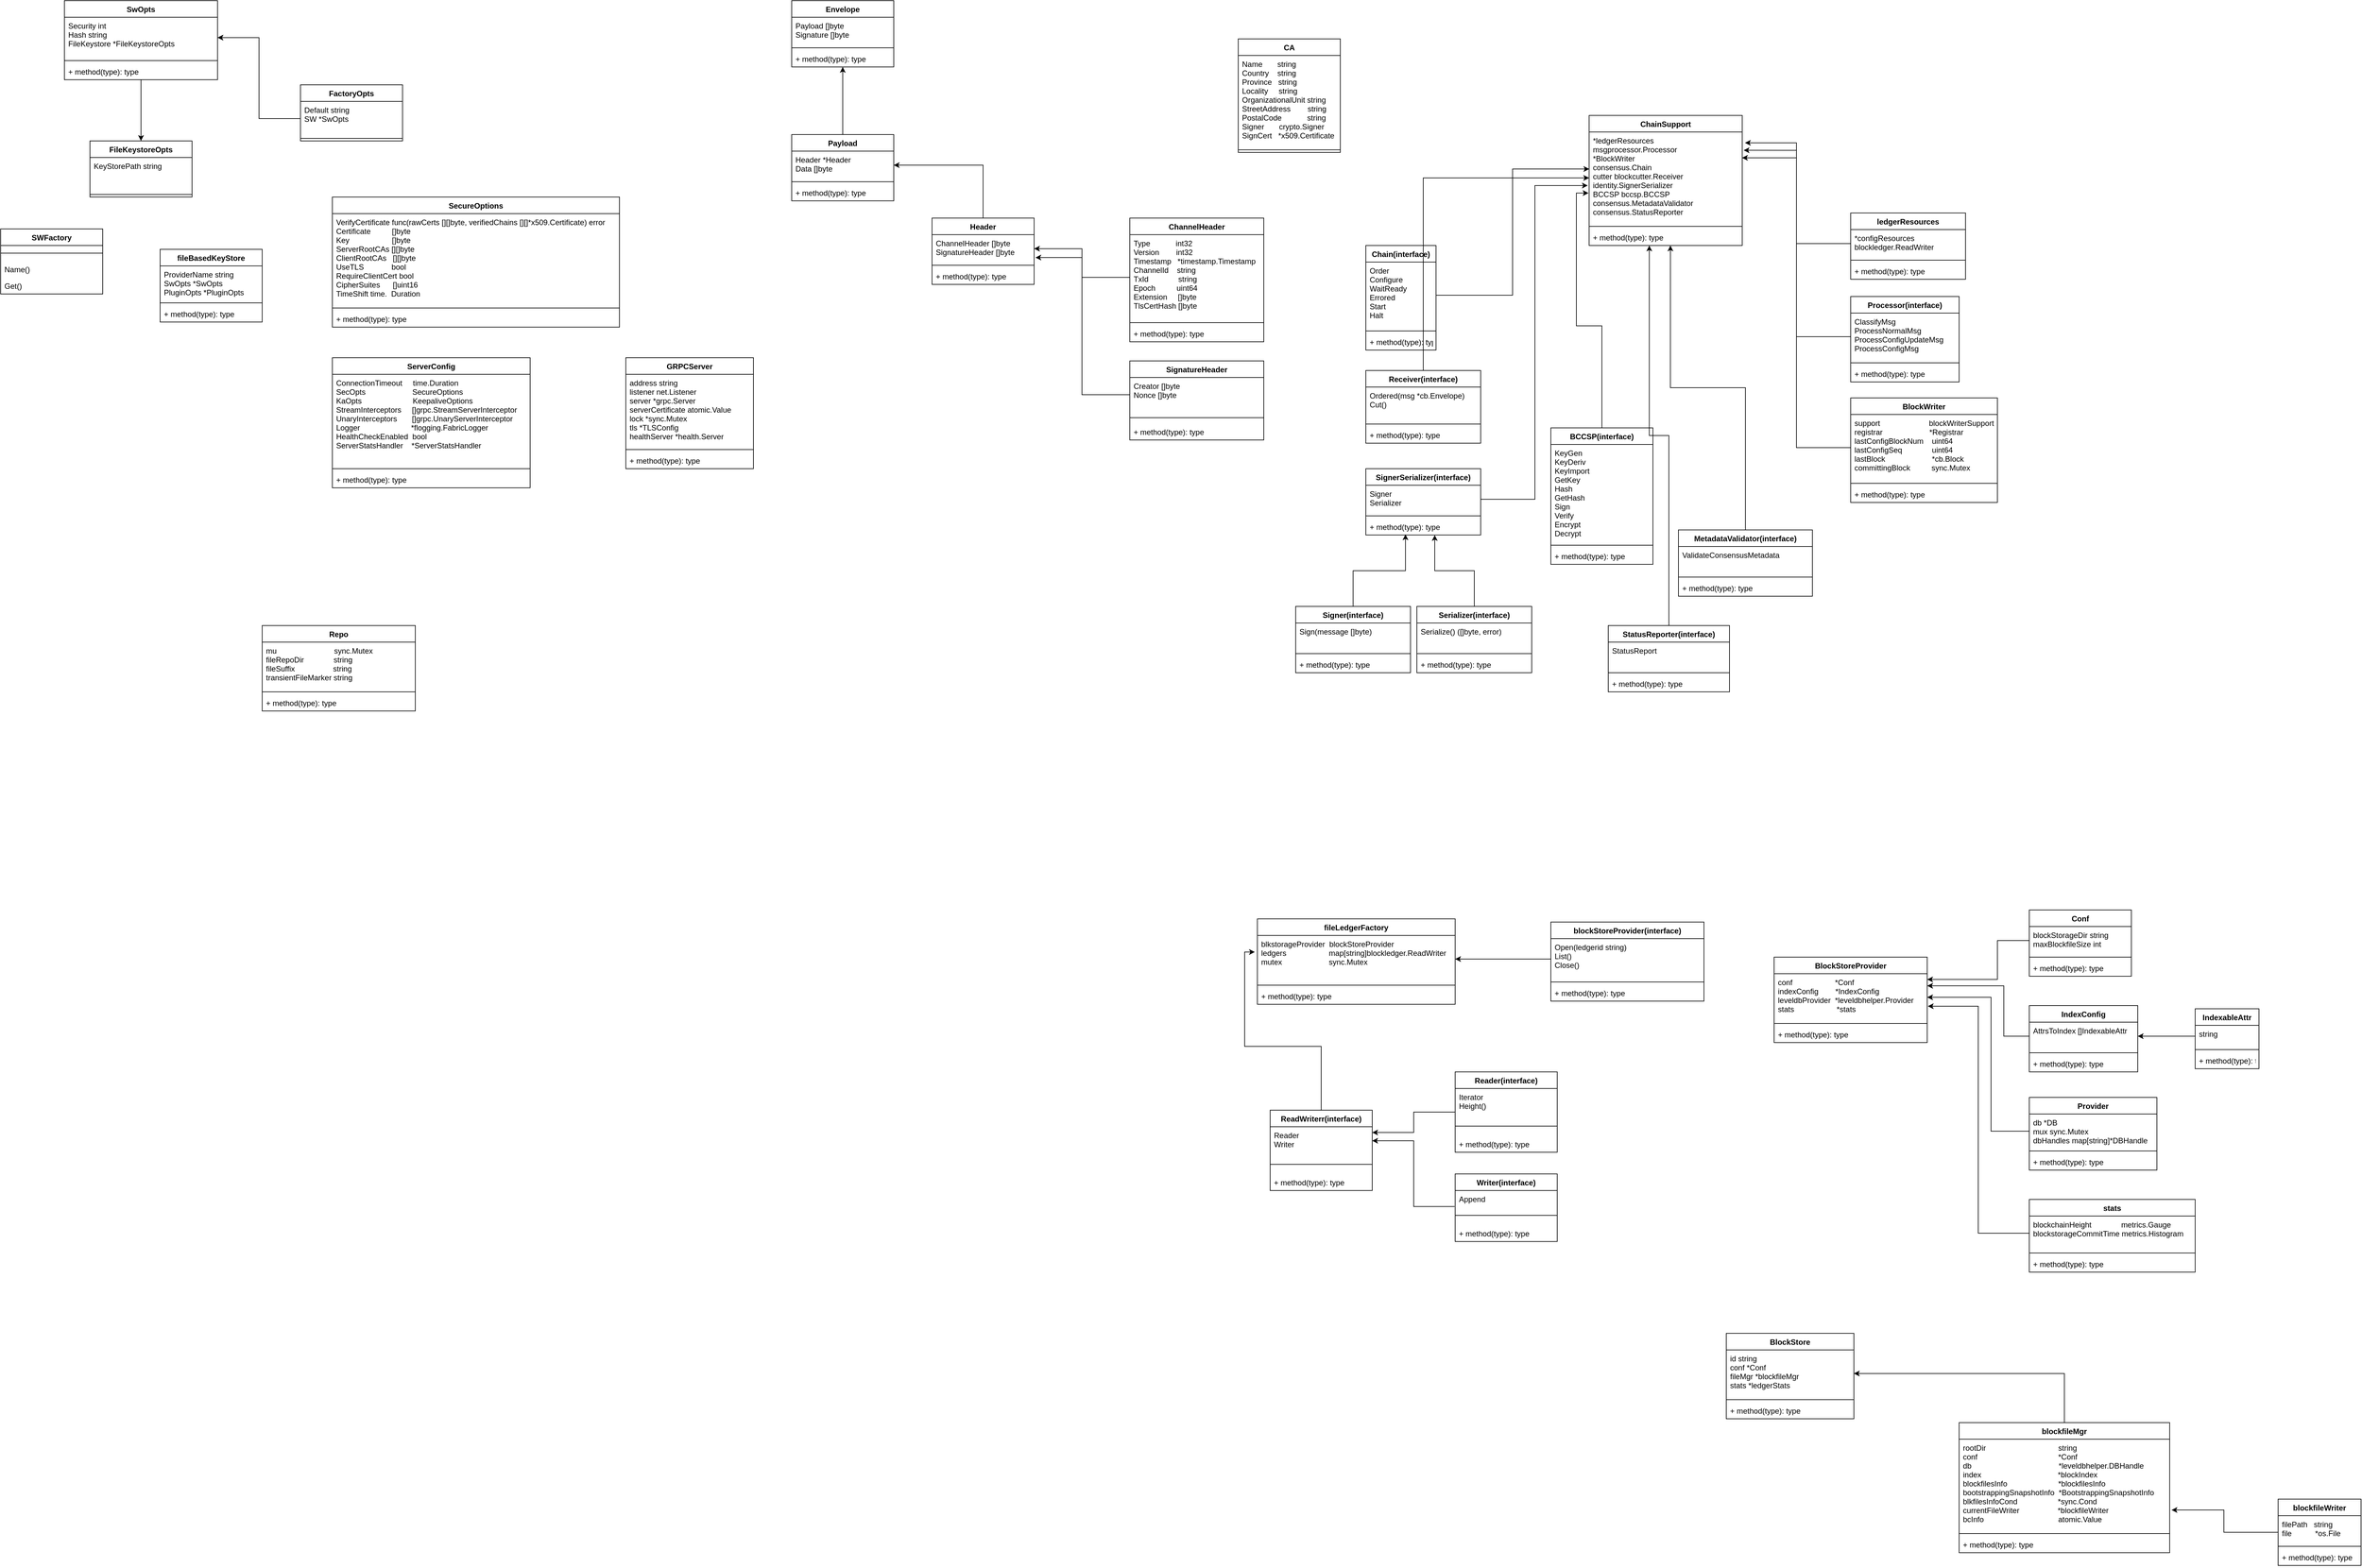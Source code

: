 <mxfile version="14.4.7" type="github" pages="2">
  <diagram id="P-viX5Zmih55GboETz_U" name="fabric2.2.0">
    <mxGraphModel dx="1026" dy="521" grid="1" gridSize="10" guides="1" tooltips="1" connect="1" arrows="1" fold="1" page="1" pageScale="1" pageWidth="850" pageHeight="1100" math="0" shadow="0">
      <root>
        <mxCell id="0" />
        <mxCell id="1" parent="0" />
        <mxCell id="oy_jQ6-Jw-z5pdp82pIH-1" value="FactoryOpts" style="swimlane;fontStyle=1;align=center;verticalAlign=top;childLayout=stackLayout;horizontal=1;startSize=26;horizontalStack=0;resizeParent=1;resizeParentMax=0;resizeLast=0;collapsible=1;marginBottom=0;" parent="1" vertex="1">
          <mxGeometry x="540" y="222" width="160" height="88" as="geometry" />
        </mxCell>
        <mxCell id="oy_jQ6-Jw-z5pdp82pIH-2" value="Default string&#xa;SW      *SwOpts" style="text;strokeColor=none;fillColor=none;align=left;verticalAlign=top;spacingLeft=4;spacingRight=4;overflow=hidden;rotatable=0;points=[[0,0.5],[1,0.5]];portConstraint=eastwest;" parent="oy_jQ6-Jw-z5pdp82pIH-1" vertex="1">
          <mxGeometry y="26" width="160" height="54" as="geometry" />
        </mxCell>
        <mxCell id="oy_jQ6-Jw-z5pdp82pIH-3" value="" style="line;strokeWidth=1;fillColor=none;align=left;verticalAlign=middle;spacingTop=-1;spacingLeft=3;spacingRight=3;rotatable=0;labelPosition=right;points=[];portConstraint=eastwest;" parent="oy_jQ6-Jw-z5pdp82pIH-1" vertex="1">
          <mxGeometry y="80" width="160" height="8" as="geometry" />
        </mxCell>
        <mxCell id="x0ZERsFfSaKW7o8ltKrM-5" style="edgeStyle=orthogonalEdgeStyle;rounded=0;orthogonalLoop=1;jettySize=auto;html=1;entryX=0.5;entryY=0;entryDx=0;entryDy=0;" parent="1" source="oy_jQ6-Jw-z5pdp82pIH-6" target="x0ZERsFfSaKW7o8ltKrM-2" edge="1">
          <mxGeometry relative="1" as="geometry" />
        </mxCell>
        <mxCell id="oy_jQ6-Jw-z5pdp82pIH-6" value="SwOpts" style="swimlane;fontStyle=1;align=center;verticalAlign=top;childLayout=stackLayout;horizontal=1;startSize=26;horizontalStack=0;resizeParent=1;resizeParentMax=0;resizeLast=0;collapsible=1;marginBottom=0;" parent="1" vertex="1">
          <mxGeometry x="170" y="90" width="240" height="124" as="geometry" />
        </mxCell>
        <mxCell id="oy_jQ6-Jw-z5pdp82pIH-7" value="Security     int&#xa;Hash         string&#xa;FileKeystore *FileKeystoreOpts" style="text;strokeColor=none;fillColor=none;align=left;verticalAlign=top;spacingLeft=4;spacingRight=4;overflow=hidden;rotatable=0;points=[[0,0.5],[1,0.5]];portConstraint=eastwest;" parent="oy_jQ6-Jw-z5pdp82pIH-6" vertex="1">
          <mxGeometry y="26" width="240" height="64" as="geometry" />
        </mxCell>
        <mxCell id="oy_jQ6-Jw-z5pdp82pIH-8" value="" style="line;strokeWidth=1;fillColor=none;align=left;verticalAlign=middle;spacingTop=-1;spacingLeft=3;spacingRight=3;rotatable=0;labelPosition=right;points=[];portConstraint=eastwest;" parent="oy_jQ6-Jw-z5pdp82pIH-6" vertex="1">
          <mxGeometry y="90" width="240" height="8" as="geometry" />
        </mxCell>
        <mxCell id="oy_jQ6-Jw-z5pdp82pIH-9" value="+ method(type): type" style="text;strokeColor=none;fillColor=none;align=left;verticalAlign=top;spacingLeft=4;spacingRight=4;overflow=hidden;rotatable=0;points=[[0,0.5],[1,0.5]];portConstraint=eastwest;" parent="oy_jQ6-Jw-z5pdp82pIH-6" vertex="1">
          <mxGeometry y="98" width="240" height="26" as="geometry" />
        </mxCell>
        <mxCell id="oy_jQ6-Jw-z5pdp82pIH-10" value="SWFactory" style="swimlane;fontStyle=1;align=center;verticalAlign=top;childLayout=stackLayout;horizontal=1;startSize=26;horizontalStack=0;resizeParent=1;resizeParentMax=0;resizeLast=0;collapsible=1;marginBottom=0;" parent="1" vertex="1">
          <mxGeometry x="70" y="448" width="160" height="102" as="geometry" />
        </mxCell>
        <mxCell id="oy_jQ6-Jw-z5pdp82pIH-12" value="" style="line;strokeWidth=1;fillColor=none;align=left;verticalAlign=middle;spacingTop=-1;spacingLeft=3;spacingRight=3;rotatable=0;labelPosition=right;points=[];portConstraint=eastwest;" parent="oy_jQ6-Jw-z5pdp82pIH-10" vertex="1">
          <mxGeometry y="26" width="160" height="24" as="geometry" />
        </mxCell>
        <mxCell id="oy_jQ6-Jw-z5pdp82pIH-13" value="Name()" style="text;strokeColor=none;fillColor=none;align=left;verticalAlign=top;spacingLeft=4;spacingRight=4;overflow=hidden;rotatable=0;points=[[0,0.5],[1,0.5]];portConstraint=eastwest;" parent="oy_jQ6-Jw-z5pdp82pIH-10" vertex="1">
          <mxGeometry y="50" width="160" height="26" as="geometry" />
        </mxCell>
        <mxCell id="oy_jQ6-Jw-z5pdp82pIH-14" value="Get()" style="text;strokeColor=none;fillColor=none;align=left;verticalAlign=top;spacingLeft=4;spacingRight=4;overflow=hidden;rotatable=0;points=[[0,0.5],[1,0.5]];portConstraint=eastwest;" parent="oy_jQ6-Jw-z5pdp82pIH-10" vertex="1">
          <mxGeometry y="76" width="160" height="26" as="geometry" />
        </mxCell>
        <mxCell id="oy_jQ6-Jw-z5pdp82pIH-15" value="fileBasedKeyStore" style="swimlane;fontStyle=1;align=center;verticalAlign=top;childLayout=stackLayout;horizontal=1;startSize=26;horizontalStack=0;resizeParent=1;resizeParentMax=0;resizeLast=0;collapsible=1;marginBottom=0;" parent="1" vertex="1">
          <mxGeometry x="320" y="480" width="160" height="114" as="geometry" />
        </mxCell>
        <mxCell id="oy_jQ6-Jw-z5pdp82pIH-16" value="ProviderName string &#xa;SwOpts       *SwOpts&#xa;PluginOpts   *PluginOpts" style="text;strokeColor=none;fillColor=none;align=left;verticalAlign=top;spacingLeft=4;spacingRight=4;overflow=hidden;rotatable=0;points=[[0,0.5],[1,0.5]];portConstraint=eastwest;" parent="oy_jQ6-Jw-z5pdp82pIH-15" vertex="1">
          <mxGeometry y="26" width="160" height="54" as="geometry" />
        </mxCell>
        <mxCell id="oy_jQ6-Jw-z5pdp82pIH-17" value="" style="line;strokeWidth=1;fillColor=none;align=left;verticalAlign=middle;spacingTop=-1;spacingLeft=3;spacingRight=3;rotatable=0;labelPosition=right;points=[];portConstraint=eastwest;" parent="oy_jQ6-Jw-z5pdp82pIH-15" vertex="1">
          <mxGeometry y="80" width="160" height="8" as="geometry" />
        </mxCell>
        <mxCell id="oy_jQ6-Jw-z5pdp82pIH-18" value="+ method(type): type" style="text;strokeColor=none;fillColor=none;align=left;verticalAlign=top;spacingLeft=4;spacingRight=4;overflow=hidden;rotatable=0;points=[[0,0.5],[1,0.5]];portConstraint=eastwest;" parent="oy_jQ6-Jw-z5pdp82pIH-15" vertex="1">
          <mxGeometry y="88" width="160" height="26" as="geometry" />
        </mxCell>
        <mxCell id="3_MrbHL9kUgj-XXbT9Yd-1" value="CA" style="swimlane;fontStyle=1;align=center;verticalAlign=top;childLayout=stackLayout;horizontal=1;startSize=26;horizontalStack=0;resizeParent=1;resizeParentMax=0;resizeLast=0;collapsible=1;marginBottom=0;" parent="1" vertex="1">
          <mxGeometry x="2010" y="150" width="160" height="178" as="geometry" />
        </mxCell>
        <mxCell id="3_MrbHL9kUgj-XXbT9Yd-2" value="    Name       string&#xa;    Country    string&#xa;    Province   string&#xa;    Locality     string&#xa;    OrganizationalUnit string&#xa;    StreetAddress        string&#xa;    PostalCode            string&#xa;    Signer       crypto.Signer&#xa;    SignCert   *x509.Certificate" style="text;strokeColor=none;fillColor=none;align=left;verticalAlign=top;spacingLeft=4;spacingRight=4;overflow=hidden;rotatable=0;points=[[0,0.5],[1,0.5]];portConstraint=eastwest;" parent="3_MrbHL9kUgj-XXbT9Yd-1" vertex="1">
          <mxGeometry y="26" width="160" height="144" as="geometry" />
        </mxCell>
        <mxCell id="3_MrbHL9kUgj-XXbT9Yd-3" value="" style="line;strokeWidth=1;fillColor=none;align=left;verticalAlign=middle;spacingTop=-1;spacingLeft=3;spacingRight=3;rotatable=0;labelPosition=right;points=[];portConstraint=eastwest;" parent="3_MrbHL9kUgj-XXbT9Yd-1" vertex="1">
          <mxGeometry y="170" width="160" height="8" as="geometry" />
        </mxCell>
        <mxCell id="x0ZERsFfSaKW7o8ltKrM-1" style="edgeStyle=orthogonalEdgeStyle;rounded=0;orthogonalLoop=1;jettySize=auto;html=1;entryX=1;entryY=0.5;entryDx=0;entryDy=0;" parent="1" source="oy_jQ6-Jw-z5pdp82pIH-2" target="oy_jQ6-Jw-z5pdp82pIH-7" edge="1">
          <mxGeometry relative="1" as="geometry" />
        </mxCell>
        <mxCell id="x0ZERsFfSaKW7o8ltKrM-2" value="FileKeystoreOpts" style="swimlane;fontStyle=1;align=center;verticalAlign=top;childLayout=stackLayout;horizontal=1;startSize=26;horizontalStack=0;resizeParent=1;resizeParentMax=0;resizeLast=0;collapsible=1;marginBottom=0;" parent="1" vertex="1">
          <mxGeometry x="210" y="310" width="160" height="88" as="geometry" />
        </mxCell>
        <mxCell id="x0ZERsFfSaKW7o8ltKrM-3" value="KeyStorePath string" style="text;strokeColor=none;fillColor=none;align=left;verticalAlign=top;spacingLeft=4;spacingRight=4;overflow=hidden;rotatable=0;points=[[0,0.5],[1,0.5]];portConstraint=eastwest;" parent="x0ZERsFfSaKW7o8ltKrM-2" vertex="1">
          <mxGeometry y="26" width="160" height="54" as="geometry" />
        </mxCell>
        <mxCell id="x0ZERsFfSaKW7o8ltKrM-4" value="" style="line;strokeWidth=1;fillColor=none;align=left;verticalAlign=middle;spacingTop=-1;spacingLeft=3;spacingRight=3;rotatable=0;labelPosition=right;points=[];portConstraint=eastwest;" parent="x0ZERsFfSaKW7o8ltKrM-2" vertex="1">
          <mxGeometry y="80" width="160" height="8" as="geometry" />
        </mxCell>
        <mxCell id="x0ZERsFfSaKW7o8ltKrM-6" value="SecureOptions" style="swimlane;fontStyle=1;align=center;verticalAlign=top;childLayout=stackLayout;horizontal=1;startSize=26;horizontalStack=0;resizeParent=1;resizeParentMax=0;resizeLast=0;collapsible=1;marginBottom=0;" parent="1" vertex="1">
          <mxGeometry x="590" y="398" width="450" height="204" as="geometry" />
        </mxCell>
        <mxCell id="x0ZERsFfSaKW7o8ltKrM-7" value=" VerifyCertificate func(rawCerts [][]byte, verifiedChains [][]*x509.Certificate) error&#xa; Certificate          []byte&#xa; Key                    []byte&#xa; ServerRootCAs [][]byte&#xa; ClientRootCAs   [][]byte&#xa; UseTLS             bool&#xa; RequireClientCert bool&#xa; CipherSuites      []uint16&#xa; TimeShift time.  Duration" style="text;strokeColor=none;fillColor=none;align=left;verticalAlign=top;spacingLeft=4;spacingRight=4;overflow=hidden;rotatable=0;points=[[0,0.5],[1,0.5]];portConstraint=eastwest;" parent="x0ZERsFfSaKW7o8ltKrM-6" vertex="1">
          <mxGeometry y="26" width="450" height="144" as="geometry" />
        </mxCell>
        <mxCell id="x0ZERsFfSaKW7o8ltKrM-8" value="" style="line;strokeWidth=1;fillColor=none;align=left;verticalAlign=middle;spacingTop=-1;spacingLeft=3;spacingRight=3;rotatable=0;labelPosition=right;points=[];portConstraint=eastwest;" parent="x0ZERsFfSaKW7o8ltKrM-6" vertex="1">
          <mxGeometry y="170" width="450" height="8" as="geometry" />
        </mxCell>
        <mxCell id="x0ZERsFfSaKW7o8ltKrM-9" value="+ method(type): type" style="text;strokeColor=none;fillColor=none;align=left;verticalAlign=top;spacingLeft=4;spacingRight=4;overflow=hidden;rotatable=0;points=[[0,0.5],[1,0.5]];portConstraint=eastwest;" parent="x0ZERsFfSaKW7o8ltKrM-6" vertex="1">
          <mxGeometry y="178" width="450" height="26" as="geometry" />
        </mxCell>
        <mxCell id="x0ZERsFfSaKW7o8ltKrM-10" value="ServerConfig" style="swimlane;fontStyle=1;align=center;verticalAlign=top;childLayout=stackLayout;horizontal=1;startSize=26;horizontalStack=0;resizeParent=1;resizeParentMax=0;resizeLast=0;collapsible=1;marginBottom=0;" parent="1" vertex="1">
          <mxGeometry x="590" y="650" width="310" height="204" as="geometry" />
        </mxCell>
        <mxCell id="x0ZERsFfSaKW7o8ltKrM-11" value="ConnectionTimeout     time.Duration&#xa;SecOpts                      SecureOptions&#xa;KaOpts                        KeepaliveOptions&#xa;StreamInterceptors     []grpc.StreamServerInterceptor&#xa;UnaryInterceptors       []grpc.UnaryServerInterceptor&#xa;Logger                        *flogging.FabricLogger&#xa;HealthCheckEnabled  bool&#xa;ServerStatsHandler    *ServerStatsHandler" style="text;strokeColor=none;fillColor=none;align=left;verticalAlign=top;spacingLeft=4;spacingRight=4;overflow=hidden;rotatable=0;points=[[0,0.5],[1,0.5]];portConstraint=eastwest;" parent="x0ZERsFfSaKW7o8ltKrM-10" vertex="1">
          <mxGeometry y="26" width="310" height="144" as="geometry" />
        </mxCell>
        <mxCell id="x0ZERsFfSaKW7o8ltKrM-12" value="" style="line;strokeWidth=1;fillColor=none;align=left;verticalAlign=middle;spacingTop=-1;spacingLeft=3;spacingRight=3;rotatable=0;labelPosition=right;points=[];portConstraint=eastwest;" parent="x0ZERsFfSaKW7o8ltKrM-10" vertex="1">
          <mxGeometry y="170" width="310" height="8" as="geometry" />
        </mxCell>
        <mxCell id="x0ZERsFfSaKW7o8ltKrM-13" value="+ method(type): type" style="text;strokeColor=none;fillColor=none;align=left;verticalAlign=top;spacingLeft=4;spacingRight=4;overflow=hidden;rotatable=0;points=[[0,0.5],[1,0.5]];portConstraint=eastwest;" parent="x0ZERsFfSaKW7o8ltKrM-10" vertex="1">
          <mxGeometry y="178" width="310" height="26" as="geometry" />
        </mxCell>
        <mxCell id="x0ZERsFfSaKW7o8ltKrM-14" value="GRPCServer" style="swimlane;fontStyle=1;align=center;verticalAlign=top;childLayout=stackLayout;horizontal=1;startSize=26;horizontalStack=0;resizeParent=1;resizeParentMax=0;resizeLast=0;collapsible=1;marginBottom=0;" parent="1" vertex="1">
          <mxGeometry x="1050" y="650" width="200" height="174" as="geometry" />
        </mxCell>
        <mxCell id="x0ZERsFfSaKW7o8ltKrM-15" value="address      string&#xa;listener      net.Listener&#xa;server       *grpc.Server&#xa;serverCertificate atomic.Value&#xa;lock        *sync.Mutex&#xa;tls        *TLSConfig&#xa;healthServer    *health.Server" style="text;strokeColor=none;fillColor=none;align=left;verticalAlign=top;spacingLeft=4;spacingRight=4;overflow=hidden;rotatable=0;points=[[0,0.5],[1,0.5]];portConstraint=eastwest;" parent="x0ZERsFfSaKW7o8ltKrM-14" vertex="1">
          <mxGeometry y="26" width="200" height="114" as="geometry" />
        </mxCell>
        <mxCell id="x0ZERsFfSaKW7o8ltKrM-16" value="" style="line;strokeWidth=1;fillColor=none;align=left;verticalAlign=middle;spacingTop=-1;spacingLeft=3;spacingRight=3;rotatable=0;labelPosition=right;points=[];portConstraint=eastwest;" parent="x0ZERsFfSaKW7o8ltKrM-14" vertex="1">
          <mxGeometry y="140" width="200" height="8" as="geometry" />
        </mxCell>
        <mxCell id="x0ZERsFfSaKW7o8ltKrM-17" value="+ method(type): type" style="text;strokeColor=none;fillColor=none;align=left;verticalAlign=top;spacingLeft=4;spacingRight=4;overflow=hidden;rotatable=0;points=[[0,0.5],[1,0.5]];portConstraint=eastwest;" parent="x0ZERsFfSaKW7o8ltKrM-14" vertex="1">
          <mxGeometry y="148" width="200" height="26" as="geometry" />
        </mxCell>
        <mxCell id="x0ZERsFfSaKW7o8ltKrM-22" value="Repo" style="swimlane;fontStyle=1;align=center;verticalAlign=top;childLayout=stackLayout;horizontal=1;startSize=26;horizontalStack=0;resizeParent=1;resizeParentMax=0;resizeLast=0;collapsible=1;marginBottom=0;" parent="1" vertex="1">
          <mxGeometry x="480" y="1070" width="240" height="134" as="geometry" />
        </mxCell>
        <mxCell id="x0ZERsFfSaKW7o8ltKrM-23" value="mu                           sync.Mutex&#xa;fileRepoDir              string&#xa;fileSuffix                  string&#xa;transientFileMarker string" style="text;strokeColor=none;fillColor=none;align=left;verticalAlign=top;spacingLeft=4;spacingRight=4;overflow=hidden;rotatable=0;points=[[0,0.5],[1,0.5]];portConstraint=eastwest;" parent="x0ZERsFfSaKW7o8ltKrM-22" vertex="1">
          <mxGeometry y="26" width="240" height="74" as="geometry" />
        </mxCell>
        <mxCell id="x0ZERsFfSaKW7o8ltKrM-24" value="" style="line;strokeWidth=1;fillColor=none;align=left;verticalAlign=middle;spacingTop=-1;spacingLeft=3;spacingRight=3;rotatable=0;labelPosition=right;points=[];portConstraint=eastwest;" parent="x0ZERsFfSaKW7o8ltKrM-22" vertex="1">
          <mxGeometry y="100" width="240" height="8" as="geometry" />
        </mxCell>
        <mxCell id="x0ZERsFfSaKW7o8ltKrM-25" value="+ method(type): type" style="text;strokeColor=none;fillColor=none;align=left;verticalAlign=top;spacingLeft=4;spacingRight=4;overflow=hidden;rotatable=0;points=[[0,0.5],[1,0.5]];portConstraint=eastwest;" parent="x0ZERsFfSaKW7o8ltKrM-22" vertex="1">
          <mxGeometry y="108" width="240" height="26" as="geometry" />
        </mxCell>
        <mxCell id="nlIa3rquKC6j2RtFnkfE-14" style="edgeStyle=orthogonalEdgeStyle;rounded=0;orthogonalLoop=1;jettySize=auto;html=1;entryX=0.5;entryY=1;entryDx=0;entryDy=0;" parent="1" source="nlIa3rquKC6j2RtFnkfE-1" target="nlIa3rquKC6j2RtFnkfE-10" edge="1">
          <mxGeometry relative="1" as="geometry" />
        </mxCell>
        <mxCell id="nlIa3rquKC6j2RtFnkfE-1" value="Payload" style="swimlane;fontStyle=1;align=center;verticalAlign=top;childLayout=stackLayout;horizontal=1;startSize=26;horizontalStack=0;resizeParent=1;resizeParentMax=0;resizeLast=0;collapsible=1;marginBottom=0;" parent="1" vertex="1">
          <mxGeometry x="1310" y="300" width="160" height="104" as="geometry" />
        </mxCell>
        <mxCell id="nlIa3rquKC6j2RtFnkfE-2" value="Header *Header&#xa;Data                 []byte" style="text;strokeColor=none;fillColor=none;align=left;verticalAlign=top;spacingLeft=4;spacingRight=4;overflow=hidden;rotatable=0;points=[[0,0.5],[1,0.5]];portConstraint=eastwest;" parent="nlIa3rquKC6j2RtFnkfE-1" vertex="1">
          <mxGeometry y="26" width="160" height="44" as="geometry" />
        </mxCell>
        <mxCell id="nlIa3rquKC6j2RtFnkfE-3" value="" style="line;strokeWidth=1;fillColor=none;align=left;verticalAlign=middle;spacingTop=-1;spacingLeft=3;spacingRight=3;rotatable=0;labelPosition=right;points=[];portConstraint=eastwest;" parent="nlIa3rquKC6j2RtFnkfE-1" vertex="1">
          <mxGeometry y="70" width="160" height="8" as="geometry" />
        </mxCell>
        <mxCell id="nlIa3rquKC6j2RtFnkfE-4" value="+ method(type): type" style="text;strokeColor=none;fillColor=none;align=left;verticalAlign=top;spacingLeft=4;spacingRight=4;overflow=hidden;rotatable=0;points=[[0,0.5],[1,0.5]];portConstraint=eastwest;" parent="nlIa3rquKC6j2RtFnkfE-1" vertex="1">
          <mxGeometry y="78" width="160" height="26" as="geometry" />
        </mxCell>
        <mxCell id="nlIa3rquKC6j2RtFnkfE-9" style="edgeStyle=orthogonalEdgeStyle;rounded=0;orthogonalLoop=1;jettySize=auto;html=1;" parent="1" source="nlIa3rquKC6j2RtFnkfE-5" target="nlIa3rquKC6j2RtFnkfE-2" edge="1">
          <mxGeometry relative="1" as="geometry" />
        </mxCell>
        <mxCell id="nlIa3rquKC6j2RtFnkfE-5" value="Header" style="swimlane;fontStyle=1;align=center;verticalAlign=top;childLayout=stackLayout;horizontal=1;startSize=26;horizontalStack=0;resizeParent=1;resizeParentMax=0;resizeLast=0;collapsible=1;marginBottom=0;" parent="1" vertex="1">
          <mxGeometry x="1530" y="431" width="160" height="104" as="geometry" />
        </mxCell>
        <mxCell id="nlIa3rquKC6j2RtFnkfE-6" value="ChannelHeader        []byte&#xa;SignatureHeader      []byte " style="text;strokeColor=none;fillColor=none;align=left;verticalAlign=top;spacingLeft=4;spacingRight=4;overflow=hidden;rotatable=0;points=[[0,0.5],[1,0.5]];portConstraint=eastwest;" parent="nlIa3rquKC6j2RtFnkfE-5" vertex="1">
          <mxGeometry y="26" width="160" height="44" as="geometry" />
        </mxCell>
        <mxCell id="nlIa3rquKC6j2RtFnkfE-7" value="" style="line;strokeWidth=1;fillColor=none;align=left;verticalAlign=middle;spacingTop=-1;spacingLeft=3;spacingRight=3;rotatable=0;labelPosition=right;points=[];portConstraint=eastwest;" parent="nlIa3rquKC6j2RtFnkfE-5" vertex="1">
          <mxGeometry y="70" width="160" height="8" as="geometry" />
        </mxCell>
        <mxCell id="nlIa3rquKC6j2RtFnkfE-8" value="+ method(type): type" style="text;strokeColor=none;fillColor=none;align=left;verticalAlign=top;spacingLeft=4;spacingRight=4;overflow=hidden;rotatable=0;points=[[0,0.5],[1,0.5]];portConstraint=eastwest;" parent="nlIa3rquKC6j2RtFnkfE-5" vertex="1">
          <mxGeometry y="78" width="160" height="26" as="geometry" />
        </mxCell>
        <mxCell id="nlIa3rquKC6j2RtFnkfE-10" value="Envelope" style="swimlane;fontStyle=1;align=center;verticalAlign=top;childLayout=stackLayout;horizontal=1;startSize=26;horizontalStack=0;resizeParent=1;resizeParentMax=0;resizeLast=0;collapsible=1;marginBottom=0;" parent="1" vertex="1">
          <mxGeometry x="1310" y="90" width="160" height="104" as="geometry" />
        </mxCell>
        <mxCell id="nlIa3rquKC6j2RtFnkfE-11" value="Payload []byte &#xa;Signature            []byte " style="text;strokeColor=none;fillColor=none;align=left;verticalAlign=top;spacingLeft=4;spacingRight=4;overflow=hidden;rotatable=0;points=[[0,0.5],[1,0.5]];portConstraint=eastwest;" parent="nlIa3rquKC6j2RtFnkfE-10" vertex="1">
          <mxGeometry y="26" width="160" height="44" as="geometry" />
        </mxCell>
        <mxCell id="nlIa3rquKC6j2RtFnkfE-12" value="" style="line;strokeWidth=1;fillColor=none;align=left;verticalAlign=middle;spacingTop=-1;spacingLeft=3;spacingRight=3;rotatable=0;labelPosition=right;points=[];portConstraint=eastwest;" parent="nlIa3rquKC6j2RtFnkfE-10" vertex="1">
          <mxGeometry y="70" width="160" height="8" as="geometry" />
        </mxCell>
        <mxCell id="nlIa3rquKC6j2RtFnkfE-13" value="+ method(type): type" style="text;strokeColor=none;fillColor=none;align=left;verticalAlign=top;spacingLeft=4;spacingRight=4;overflow=hidden;rotatable=0;points=[[0,0.5],[1,0.5]];portConstraint=eastwest;" parent="nlIa3rquKC6j2RtFnkfE-10" vertex="1">
          <mxGeometry y="78" width="160" height="26" as="geometry" />
        </mxCell>
        <mxCell id="nlIa3rquKC6j2RtFnkfE-15" value="ChannelHeader" style="swimlane;fontStyle=1;align=center;verticalAlign=top;childLayout=stackLayout;horizontal=1;startSize=26;horizontalStack=0;resizeParent=1;resizeParentMax=0;resizeLast=0;collapsible=1;marginBottom=0;" parent="1" vertex="1">
          <mxGeometry x="1840" y="431" width="210" height="194" as="geometry" />
        </mxCell>
        <mxCell id="nlIa3rquKC6j2RtFnkfE-16" value="Type            int32&#xa;Version        int32&#xa;Timestamp   *timestamp.Timestamp&#xa;ChannelId    string&#xa;TxId              string&#xa;Epoch          uint64&#xa;Extension     []byte&#xa;TlsCertHash          []byte&#xa;" style="text;strokeColor=none;fillColor=none;align=left;verticalAlign=top;spacingLeft=4;spacingRight=4;overflow=hidden;rotatable=0;points=[[0,0.5],[1,0.5]];portConstraint=eastwest;" parent="nlIa3rquKC6j2RtFnkfE-15" vertex="1">
          <mxGeometry y="26" width="210" height="134" as="geometry" />
        </mxCell>
        <mxCell id="nlIa3rquKC6j2RtFnkfE-17" value="" style="line;strokeWidth=1;fillColor=none;align=left;verticalAlign=middle;spacingTop=-1;spacingLeft=3;spacingRight=3;rotatable=0;labelPosition=right;points=[];portConstraint=eastwest;" parent="nlIa3rquKC6j2RtFnkfE-15" vertex="1">
          <mxGeometry y="160" width="210" height="8" as="geometry" />
        </mxCell>
        <mxCell id="nlIa3rquKC6j2RtFnkfE-18" value="+ method(type): type" style="text;strokeColor=none;fillColor=none;align=left;verticalAlign=top;spacingLeft=4;spacingRight=4;overflow=hidden;rotatable=0;points=[[0,0.5],[1,0.5]];portConstraint=eastwest;" parent="nlIa3rquKC6j2RtFnkfE-15" vertex="1">
          <mxGeometry y="168" width="210" height="26" as="geometry" />
        </mxCell>
        <mxCell id="nlIa3rquKC6j2RtFnkfE-19" style="edgeStyle=orthogonalEdgeStyle;rounded=0;orthogonalLoop=1;jettySize=auto;html=1;entryX=1;entryY=0.5;entryDx=0;entryDy=0;" parent="1" source="nlIa3rquKC6j2RtFnkfE-16" target="nlIa3rquKC6j2RtFnkfE-6" edge="1">
          <mxGeometry relative="1" as="geometry" />
        </mxCell>
        <mxCell id="nlIa3rquKC6j2RtFnkfE-20" value="SignatureHeader" style="swimlane;fontStyle=1;align=center;verticalAlign=top;childLayout=stackLayout;horizontal=1;startSize=26;horizontalStack=0;resizeParent=1;resizeParentMax=0;resizeLast=0;collapsible=1;marginBottom=0;" parent="1" vertex="1">
          <mxGeometry x="1840" y="655" width="210" height="124" as="geometry" />
        </mxCell>
        <mxCell id="nlIa3rquKC6j2RtFnkfE-21" value="Creator []byte&#xa;Nonce                []byte&#xa;" style="text;strokeColor=none;fillColor=none;align=left;verticalAlign=top;spacingLeft=4;spacingRight=4;overflow=hidden;rotatable=0;points=[[0,0.5],[1,0.5]];portConstraint=eastwest;" parent="nlIa3rquKC6j2RtFnkfE-20" vertex="1">
          <mxGeometry y="26" width="210" height="54" as="geometry" />
        </mxCell>
        <mxCell id="nlIa3rquKC6j2RtFnkfE-22" value="" style="line;strokeWidth=1;fillColor=none;align=left;verticalAlign=middle;spacingTop=-1;spacingLeft=3;spacingRight=3;rotatable=0;labelPosition=right;points=[];portConstraint=eastwest;" parent="nlIa3rquKC6j2RtFnkfE-20" vertex="1">
          <mxGeometry y="80" width="210" height="18" as="geometry" />
        </mxCell>
        <mxCell id="nlIa3rquKC6j2RtFnkfE-23" value="+ method(type): type" style="text;strokeColor=none;fillColor=none;align=left;verticalAlign=top;spacingLeft=4;spacingRight=4;overflow=hidden;rotatable=0;points=[[0,0.5],[1,0.5]];portConstraint=eastwest;" parent="nlIa3rquKC6j2RtFnkfE-20" vertex="1">
          <mxGeometry y="98" width="210" height="26" as="geometry" />
        </mxCell>
        <mxCell id="nlIa3rquKC6j2RtFnkfE-24" style="edgeStyle=orthogonalEdgeStyle;rounded=0;orthogonalLoop=1;jettySize=auto;html=1;entryX=1.013;entryY=0.816;entryDx=0;entryDy=0;entryPerimeter=0;" parent="1" source="nlIa3rquKC6j2RtFnkfE-21" target="nlIa3rquKC6j2RtFnkfE-6" edge="1">
          <mxGeometry relative="1" as="geometry" />
        </mxCell>
        <mxCell id="nlIa3rquKC6j2RtFnkfE-25" value="ChainSupport" style="swimlane;fontStyle=1;align=center;verticalAlign=top;childLayout=stackLayout;horizontal=1;startSize=26;horizontalStack=0;resizeParent=1;resizeParentMax=0;resizeLast=0;collapsible=1;marginBottom=0;" parent="1" vertex="1">
          <mxGeometry x="2560" y="270" width="240" height="204" as="geometry" />
        </mxCell>
        <mxCell id="nlIa3rquKC6j2RtFnkfE-26" value="    *ledgerResources&#xa;    msgprocessor.Processor&#xa;    *BlockWriter&#xa;    consensus.Chain&#xa;    cutter blockcutter.Receiver&#xa;    identity.SignerSerializer&#xa;    BCCSP bccsp.BCCSP&#xa;    consensus.MetadataValidator&#xa;    consensus.StatusReporter" style="text;strokeColor=none;fillColor=none;align=left;verticalAlign=top;spacingLeft=4;spacingRight=4;overflow=hidden;rotatable=0;points=[[0,0.5],[1,0.5]];portConstraint=eastwest;" parent="nlIa3rquKC6j2RtFnkfE-25" vertex="1">
          <mxGeometry y="26" width="240" height="144" as="geometry" />
        </mxCell>
        <mxCell id="nlIa3rquKC6j2RtFnkfE-27" value="" style="line;strokeWidth=1;fillColor=none;align=left;verticalAlign=middle;spacingTop=-1;spacingLeft=3;spacingRight=3;rotatable=0;labelPosition=right;points=[];portConstraint=eastwest;" parent="nlIa3rquKC6j2RtFnkfE-25" vertex="1">
          <mxGeometry y="170" width="240" height="8" as="geometry" />
        </mxCell>
        <mxCell id="nlIa3rquKC6j2RtFnkfE-28" value="+ method(type): type" style="text;strokeColor=none;fillColor=none;align=left;verticalAlign=top;spacingLeft=4;spacingRight=4;overflow=hidden;rotatable=0;points=[[0,0.5],[1,0.5]];portConstraint=eastwest;" parent="nlIa3rquKC6j2RtFnkfE-25" vertex="1">
          <mxGeometry y="178" width="240" height="26" as="geometry" />
        </mxCell>
        <mxCell id="nlIa3rquKC6j2RtFnkfE-29" value="ledgerResources" style="swimlane;fontStyle=1;align=center;verticalAlign=top;childLayout=stackLayout;horizontal=1;startSize=26;horizontalStack=0;resizeParent=1;resizeParentMax=0;resizeLast=0;collapsible=1;marginBottom=0;" parent="1" vertex="1">
          <mxGeometry x="2970" y="423" width="180" height="104" as="geometry" />
        </mxCell>
        <mxCell id="nlIa3rquKC6j2RtFnkfE-30" value="*configResources&#xa;    blockledger.ReadWriter" style="text;strokeColor=none;fillColor=none;align=left;verticalAlign=top;spacingLeft=4;spacingRight=4;overflow=hidden;rotatable=0;points=[[0,0.5],[1,0.5]];portConstraint=eastwest;" parent="nlIa3rquKC6j2RtFnkfE-29" vertex="1">
          <mxGeometry y="26" width="180" height="44" as="geometry" />
        </mxCell>
        <mxCell id="nlIa3rquKC6j2RtFnkfE-31" value="" style="line;strokeWidth=1;fillColor=none;align=left;verticalAlign=middle;spacingTop=-1;spacingLeft=3;spacingRight=3;rotatable=0;labelPosition=right;points=[];portConstraint=eastwest;" parent="nlIa3rquKC6j2RtFnkfE-29" vertex="1">
          <mxGeometry y="70" width="180" height="8" as="geometry" />
        </mxCell>
        <mxCell id="nlIa3rquKC6j2RtFnkfE-32" value="+ method(type): type" style="text;strokeColor=none;fillColor=none;align=left;verticalAlign=top;spacingLeft=4;spacingRight=4;overflow=hidden;rotatable=0;points=[[0,0.5],[1,0.5]];portConstraint=eastwest;" parent="nlIa3rquKC6j2RtFnkfE-29" vertex="1">
          <mxGeometry y="78" width="180" height="26" as="geometry" />
        </mxCell>
        <mxCell id="nlIa3rquKC6j2RtFnkfE-33" style="edgeStyle=orthogonalEdgeStyle;rounded=0;orthogonalLoop=1;jettySize=auto;html=1;entryX=1.018;entryY=0.118;entryDx=0;entryDy=0;entryPerimeter=0;" parent="1" source="nlIa3rquKC6j2RtFnkfE-30" target="nlIa3rquKC6j2RtFnkfE-26" edge="1">
          <mxGeometry relative="1" as="geometry" />
        </mxCell>
        <mxCell id="nlIa3rquKC6j2RtFnkfE-38" style="edgeStyle=orthogonalEdgeStyle;rounded=0;orthogonalLoop=1;jettySize=auto;html=1;entryX=1.009;entryY=0.199;entryDx=0;entryDy=0;entryPerimeter=0;exitX=0;exitY=0.5;exitDx=0;exitDy=0;" parent="1" source="nlIa3rquKC6j2RtFnkfE-35" target="nlIa3rquKC6j2RtFnkfE-26" edge="1">
          <mxGeometry relative="1" as="geometry" />
        </mxCell>
        <mxCell id="nlIa3rquKC6j2RtFnkfE-34" value="Processor(interface)" style="swimlane;fontStyle=1;align=center;verticalAlign=top;childLayout=stackLayout;horizontal=1;startSize=26;horizontalStack=0;resizeParent=1;resizeParentMax=0;resizeLast=0;collapsible=1;marginBottom=0;" parent="1" vertex="1">
          <mxGeometry x="2970" y="554" width="170" height="134" as="geometry" />
        </mxCell>
        <mxCell id="nlIa3rquKC6j2RtFnkfE-35" value="ClassifyMsg&#xa;ProcessNormalMsg&#xa;ProcessConfigUpdateMsg&#xa;ProcessConfigMsg" style="text;strokeColor=none;fillColor=none;align=left;verticalAlign=top;spacingLeft=4;spacingRight=4;overflow=hidden;rotatable=0;points=[[0,0.5],[1,0.5]];portConstraint=eastwest;" parent="nlIa3rquKC6j2RtFnkfE-34" vertex="1">
          <mxGeometry y="26" width="170" height="74" as="geometry" />
        </mxCell>
        <mxCell id="nlIa3rquKC6j2RtFnkfE-36" value="" style="line;strokeWidth=1;fillColor=none;align=left;verticalAlign=middle;spacingTop=-1;spacingLeft=3;spacingRight=3;rotatable=0;labelPosition=right;points=[];portConstraint=eastwest;" parent="nlIa3rquKC6j2RtFnkfE-34" vertex="1">
          <mxGeometry y="100" width="170" height="8" as="geometry" />
        </mxCell>
        <mxCell id="nlIa3rquKC6j2RtFnkfE-37" value="+ method(type): type" style="text;strokeColor=none;fillColor=none;align=left;verticalAlign=top;spacingLeft=4;spacingRight=4;overflow=hidden;rotatable=0;points=[[0,0.5],[1,0.5]];portConstraint=eastwest;" parent="nlIa3rquKC6j2RtFnkfE-34" vertex="1">
          <mxGeometry y="108" width="170" height="26" as="geometry" />
        </mxCell>
        <mxCell id="nlIa3rquKC6j2RtFnkfE-40" value="BlockWriter" style="swimlane;fontStyle=1;align=center;verticalAlign=top;childLayout=stackLayout;horizontal=1;startSize=26;horizontalStack=0;resizeParent=1;resizeParentMax=0;resizeLast=0;collapsible=1;marginBottom=0;" parent="1" vertex="1">
          <mxGeometry x="2970" y="713" width="230" height="164" as="geometry" />
        </mxCell>
        <mxCell id="nlIa3rquKC6j2RtFnkfE-41" value="support                       blockWriterSupport&#xa;    registrar                      *Registrar&#xa;    lastConfigBlockNum    uint64&#xa;    lastConfigSeq              uint64&#xa;    lastBlock                      *cb.Block&#xa;    committingBlock          sync.Mutex" style="text;strokeColor=none;fillColor=none;align=left;verticalAlign=top;spacingLeft=4;spacingRight=4;overflow=hidden;rotatable=0;points=[[0,0.5],[1,0.5]];portConstraint=eastwest;" parent="nlIa3rquKC6j2RtFnkfE-40" vertex="1">
          <mxGeometry y="26" width="230" height="104" as="geometry" />
        </mxCell>
        <mxCell id="nlIa3rquKC6j2RtFnkfE-42" value="" style="line;strokeWidth=1;fillColor=none;align=left;verticalAlign=middle;spacingTop=-1;spacingLeft=3;spacingRight=3;rotatable=0;labelPosition=right;points=[];portConstraint=eastwest;" parent="nlIa3rquKC6j2RtFnkfE-40" vertex="1">
          <mxGeometry y="130" width="230" height="8" as="geometry" />
        </mxCell>
        <mxCell id="nlIa3rquKC6j2RtFnkfE-43" value="+ method(type): type" style="text;strokeColor=none;fillColor=none;align=left;verticalAlign=top;spacingLeft=4;spacingRight=4;overflow=hidden;rotatable=0;points=[[0,0.5],[1,0.5]];portConstraint=eastwest;" parent="nlIa3rquKC6j2RtFnkfE-40" vertex="1">
          <mxGeometry y="138" width="230" height="26" as="geometry" />
        </mxCell>
        <mxCell id="nlIa3rquKC6j2RtFnkfE-44" style="edgeStyle=orthogonalEdgeStyle;rounded=0;orthogonalLoop=1;jettySize=auto;html=1;entryX=0.999;entryY=0.281;entryDx=0;entryDy=0;entryPerimeter=0;" parent="1" source="nlIa3rquKC6j2RtFnkfE-41" target="nlIa3rquKC6j2RtFnkfE-26" edge="1">
          <mxGeometry relative="1" as="geometry" />
        </mxCell>
        <mxCell id="nlIa3rquKC6j2RtFnkfE-45" value="Chain(interface)" style="swimlane;fontStyle=1;align=center;verticalAlign=top;childLayout=stackLayout;horizontal=1;startSize=26;horizontalStack=0;resizeParent=1;resizeParentMax=0;resizeLast=0;collapsible=1;marginBottom=0;" parent="1" vertex="1">
          <mxGeometry x="2210" y="474" width="110" height="164" as="geometry" />
        </mxCell>
        <mxCell id="nlIa3rquKC6j2RtFnkfE-46" value="Order&#xa;Configure&#xa;WaitReady&#xa;Errored&#xa;Start&#xa;Halt" style="text;strokeColor=none;fillColor=none;align=left;verticalAlign=top;spacingLeft=4;spacingRight=4;overflow=hidden;rotatable=0;points=[[0,0.5],[1,0.5]];portConstraint=eastwest;" parent="nlIa3rquKC6j2RtFnkfE-45" vertex="1">
          <mxGeometry y="26" width="110" height="104" as="geometry" />
        </mxCell>
        <mxCell id="nlIa3rquKC6j2RtFnkfE-47" value="" style="line;strokeWidth=1;fillColor=none;align=left;verticalAlign=middle;spacingTop=-1;spacingLeft=3;spacingRight=3;rotatable=0;labelPosition=right;points=[];portConstraint=eastwest;" parent="nlIa3rquKC6j2RtFnkfE-45" vertex="1">
          <mxGeometry y="130" width="110" height="8" as="geometry" />
        </mxCell>
        <mxCell id="nlIa3rquKC6j2RtFnkfE-48" value="+ method(type): type" style="text;strokeColor=none;fillColor=none;align=left;verticalAlign=top;spacingLeft=4;spacingRight=4;overflow=hidden;rotatable=0;points=[[0,0.5],[1,0.5]];portConstraint=eastwest;" parent="nlIa3rquKC6j2RtFnkfE-45" vertex="1">
          <mxGeometry y="138" width="110" height="26" as="geometry" />
        </mxCell>
        <mxCell id="nlIa3rquKC6j2RtFnkfE-49" style="edgeStyle=orthogonalEdgeStyle;rounded=0;orthogonalLoop=1;jettySize=auto;html=1;entryX=0.001;entryY=0.403;entryDx=0;entryDy=0;entryPerimeter=0;" parent="1" source="nlIa3rquKC6j2RtFnkfE-46" target="nlIa3rquKC6j2RtFnkfE-26" edge="1">
          <mxGeometry relative="1" as="geometry" />
        </mxCell>
        <mxCell id="nlIa3rquKC6j2RtFnkfE-54" style="edgeStyle=orthogonalEdgeStyle;rounded=0;orthogonalLoop=1;jettySize=auto;html=1;entryX=0;entryY=0.5;entryDx=0;entryDy=0;" parent="1" source="nlIa3rquKC6j2RtFnkfE-50" target="nlIa3rquKC6j2RtFnkfE-26" edge="1">
          <mxGeometry relative="1" as="geometry" />
        </mxCell>
        <mxCell id="nlIa3rquKC6j2RtFnkfE-50" value="Receiver(interface)" style="swimlane;fontStyle=1;align=center;verticalAlign=top;childLayout=stackLayout;horizontal=1;startSize=26;horizontalStack=0;resizeParent=1;resizeParentMax=0;resizeLast=0;collapsible=1;marginBottom=0;" parent="1" vertex="1">
          <mxGeometry x="2210" y="670" width="180" height="114" as="geometry" />
        </mxCell>
        <mxCell id="nlIa3rquKC6j2RtFnkfE-51" value="Ordered(msg *cb.Envelope)&#xa;Cut()" style="text;strokeColor=none;fillColor=none;align=left;verticalAlign=top;spacingLeft=4;spacingRight=4;overflow=hidden;rotatable=0;points=[[0,0.5],[1,0.5]];portConstraint=eastwest;" parent="nlIa3rquKC6j2RtFnkfE-50" vertex="1">
          <mxGeometry y="26" width="180" height="54" as="geometry" />
        </mxCell>
        <mxCell id="nlIa3rquKC6j2RtFnkfE-52" value="" style="line;strokeWidth=1;fillColor=none;align=left;verticalAlign=middle;spacingTop=-1;spacingLeft=3;spacingRight=3;rotatable=0;labelPosition=right;points=[];portConstraint=eastwest;" parent="nlIa3rquKC6j2RtFnkfE-50" vertex="1">
          <mxGeometry y="80" width="180" height="8" as="geometry" />
        </mxCell>
        <mxCell id="nlIa3rquKC6j2RtFnkfE-53" value="+ method(type): type" style="text;strokeColor=none;fillColor=none;align=left;verticalAlign=top;spacingLeft=4;spacingRight=4;overflow=hidden;rotatable=0;points=[[0,0.5],[1,0.5]];portConstraint=eastwest;" parent="nlIa3rquKC6j2RtFnkfE-50" vertex="1">
          <mxGeometry y="88" width="180" height="26" as="geometry" />
        </mxCell>
        <mxCell id="nlIa3rquKC6j2RtFnkfE-55" value="SignerSerializer(interface)" style="swimlane;fontStyle=1;align=center;verticalAlign=top;childLayout=stackLayout;horizontal=1;startSize=26;horizontalStack=0;resizeParent=1;resizeParentMax=0;resizeLast=0;collapsible=1;marginBottom=0;" parent="1" vertex="1">
          <mxGeometry x="2210" y="824" width="180" height="104" as="geometry" />
        </mxCell>
        <mxCell id="nlIa3rquKC6j2RtFnkfE-56" value="Signer&#xa;    Serializer" style="text;strokeColor=none;fillColor=none;align=left;verticalAlign=top;spacingLeft=4;spacingRight=4;overflow=hidden;rotatable=0;points=[[0,0.5],[1,0.5]];portConstraint=eastwest;" parent="nlIa3rquKC6j2RtFnkfE-55" vertex="1">
          <mxGeometry y="26" width="180" height="44" as="geometry" />
        </mxCell>
        <mxCell id="nlIa3rquKC6j2RtFnkfE-57" value="" style="line;strokeWidth=1;fillColor=none;align=left;verticalAlign=middle;spacingTop=-1;spacingLeft=3;spacingRight=3;rotatable=0;labelPosition=right;points=[];portConstraint=eastwest;" parent="nlIa3rquKC6j2RtFnkfE-55" vertex="1">
          <mxGeometry y="70" width="180" height="8" as="geometry" />
        </mxCell>
        <mxCell id="nlIa3rquKC6j2RtFnkfE-58" value="+ method(type): type" style="text;strokeColor=none;fillColor=none;align=left;verticalAlign=top;spacingLeft=4;spacingRight=4;overflow=hidden;rotatable=0;points=[[0,0.5],[1,0.5]];portConstraint=eastwest;" parent="nlIa3rquKC6j2RtFnkfE-55" vertex="1">
          <mxGeometry y="78" width="180" height="26" as="geometry" />
        </mxCell>
        <mxCell id="nlIa3rquKC6j2RtFnkfE-59" style="edgeStyle=orthogonalEdgeStyle;rounded=0;orthogonalLoop=1;jettySize=auto;html=1;entryX=-0.009;entryY=0.583;entryDx=0;entryDy=0;entryPerimeter=0;" parent="1" source="nlIa3rquKC6j2RtFnkfE-56" target="nlIa3rquKC6j2RtFnkfE-26" edge="1">
          <mxGeometry relative="1" as="geometry" />
        </mxCell>
        <mxCell id="nlIa3rquKC6j2RtFnkfE-70" style="edgeStyle=orthogonalEdgeStyle;rounded=0;orthogonalLoop=1;jettySize=auto;html=1;entryX=0.345;entryY=0.962;entryDx=0;entryDy=0;entryPerimeter=0;" parent="1" source="nlIa3rquKC6j2RtFnkfE-60" target="nlIa3rquKC6j2RtFnkfE-58" edge="1">
          <mxGeometry relative="1" as="geometry" />
        </mxCell>
        <mxCell id="nlIa3rquKC6j2RtFnkfE-60" value="Signer(interface)" style="swimlane;fontStyle=1;align=center;verticalAlign=top;childLayout=stackLayout;horizontal=1;startSize=26;horizontalStack=0;resizeParent=1;resizeParentMax=0;resizeLast=0;collapsible=1;marginBottom=0;" parent="1" vertex="1">
          <mxGeometry x="2100" y="1040" width="180" height="104" as="geometry" />
        </mxCell>
        <mxCell id="nlIa3rquKC6j2RtFnkfE-61" value="Sign(message []byte)" style="text;strokeColor=none;fillColor=none;align=left;verticalAlign=top;spacingLeft=4;spacingRight=4;overflow=hidden;rotatable=0;points=[[0,0.5],[1,0.5]];portConstraint=eastwest;" parent="nlIa3rquKC6j2RtFnkfE-60" vertex="1">
          <mxGeometry y="26" width="180" height="44" as="geometry" />
        </mxCell>
        <mxCell id="nlIa3rquKC6j2RtFnkfE-62" value="" style="line;strokeWidth=1;fillColor=none;align=left;verticalAlign=middle;spacingTop=-1;spacingLeft=3;spacingRight=3;rotatable=0;labelPosition=right;points=[];portConstraint=eastwest;" parent="nlIa3rquKC6j2RtFnkfE-60" vertex="1">
          <mxGeometry y="70" width="180" height="8" as="geometry" />
        </mxCell>
        <mxCell id="nlIa3rquKC6j2RtFnkfE-63" value="+ method(type): type" style="text;strokeColor=none;fillColor=none;align=left;verticalAlign=top;spacingLeft=4;spacingRight=4;overflow=hidden;rotatable=0;points=[[0,0.5],[1,0.5]];portConstraint=eastwest;" parent="nlIa3rquKC6j2RtFnkfE-60" vertex="1">
          <mxGeometry y="78" width="180" height="26" as="geometry" />
        </mxCell>
        <mxCell id="nlIa3rquKC6j2RtFnkfE-69" style="edgeStyle=orthogonalEdgeStyle;rounded=0;orthogonalLoop=1;jettySize=auto;html=1;entryX=0.6;entryY=1.007;entryDx=0;entryDy=0;entryPerimeter=0;" parent="1" source="nlIa3rquKC6j2RtFnkfE-64" target="nlIa3rquKC6j2RtFnkfE-58" edge="1">
          <mxGeometry relative="1" as="geometry" />
        </mxCell>
        <mxCell id="nlIa3rquKC6j2RtFnkfE-64" value="Serializer(interface)" style="swimlane;fontStyle=1;align=center;verticalAlign=top;childLayout=stackLayout;horizontal=1;startSize=26;horizontalStack=0;resizeParent=1;resizeParentMax=0;resizeLast=0;collapsible=1;marginBottom=0;" parent="1" vertex="1">
          <mxGeometry x="2290" y="1040" width="180" height="104" as="geometry" />
        </mxCell>
        <mxCell id="nlIa3rquKC6j2RtFnkfE-65" value="Serialize() ([]byte, error)" style="text;strokeColor=none;fillColor=none;align=left;verticalAlign=top;spacingLeft=4;spacingRight=4;overflow=hidden;rotatable=0;points=[[0,0.5],[1,0.5]];portConstraint=eastwest;" parent="nlIa3rquKC6j2RtFnkfE-64" vertex="1">
          <mxGeometry y="26" width="180" height="44" as="geometry" />
        </mxCell>
        <mxCell id="nlIa3rquKC6j2RtFnkfE-66" value="" style="line;strokeWidth=1;fillColor=none;align=left;verticalAlign=middle;spacingTop=-1;spacingLeft=3;spacingRight=3;rotatable=0;labelPosition=right;points=[];portConstraint=eastwest;" parent="nlIa3rquKC6j2RtFnkfE-64" vertex="1">
          <mxGeometry y="70" width="180" height="8" as="geometry" />
        </mxCell>
        <mxCell id="nlIa3rquKC6j2RtFnkfE-67" value="+ method(type): type" style="text;strokeColor=none;fillColor=none;align=left;verticalAlign=top;spacingLeft=4;spacingRight=4;overflow=hidden;rotatable=0;points=[[0,0.5],[1,0.5]];portConstraint=eastwest;" parent="nlIa3rquKC6j2RtFnkfE-64" vertex="1">
          <mxGeometry y="78" width="180" height="26" as="geometry" />
        </mxCell>
        <mxCell id="nlIa3rquKC6j2RtFnkfE-75" style="edgeStyle=orthogonalEdgeStyle;rounded=0;orthogonalLoop=1;jettySize=auto;html=1;entryX=-0.004;entryY=0.665;entryDx=0;entryDy=0;entryPerimeter=0;" parent="1" source="nlIa3rquKC6j2RtFnkfE-71" target="nlIa3rquKC6j2RtFnkfE-26" edge="1">
          <mxGeometry relative="1" as="geometry" />
        </mxCell>
        <mxCell id="nlIa3rquKC6j2RtFnkfE-71" value="BCCSP(interface)" style="swimlane;fontStyle=1;align=center;verticalAlign=top;childLayout=stackLayout;horizontal=1;startSize=26;horizontalStack=0;resizeParent=1;resizeParentMax=0;resizeLast=0;collapsible=1;marginBottom=0;" parent="1" vertex="1">
          <mxGeometry x="2500" y="760" width="160" height="214" as="geometry" />
        </mxCell>
        <mxCell id="nlIa3rquKC6j2RtFnkfE-72" value="KeyGen&#xa;KeyDeriv&#xa;KeyImport&#xa;GetKey&#xa;Hash&#xa;GetHash&#xa;Sign&#xa;Verify&#xa;Encrypt&#xa;Decrypt" style="text;strokeColor=none;fillColor=none;align=left;verticalAlign=top;spacingLeft=4;spacingRight=4;overflow=hidden;rotatable=0;points=[[0,0.5],[1,0.5]];portConstraint=eastwest;" parent="nlIa3rquKC6j2RtFnkfE-71" vertex="1">
          <mxGeometry y="26" width="160" height="154" as="geometry" />
        </mxCell>
        <mxCell id="nlIa3rquKC6j2RtFnkfE-73" value="" style="line;strokeWidth=1;fillColor=none;align=left;verticalAlign=middle;spacingTop=-1;spacingLeft=3;spacingRight=3;rotatable=0;labelPosition=right;points=[];portConstraint=eastwest;" parent="nlIa3rquKC6j2RtFnkfE-71" vertex="1">
          <mxGeometry y="180" width="160" height="8" as="geometry" />
        </mxCell>
        <mxCell id="nlIa3rquKC6j2RtFnkfE-74" value="+ method(type): type" style="text;strokeColor=none;fillColor=none;align=left;verticalAlign=top;spacingLeft=4;spacingRight=4;overflow=hidden;rotatable=0;points=[[0,0.5],[1,0.5]];portConstraint=eastwest;" parent="nlIa3rquKC6j2RtFnkfE-71" vertex="1">
          <mxGeometry y="188" width="160" height="26" as="geometry" />
        </mxCell>
        <mxCell id="nlIa3rquKC6j2RtFnkfE-80" style="edgeStyle=orthogonalEdgeStyle;rounded=0;orthogonalLoop=1;jettySize=auto;html=1;entryX=0.531;entryY=1.002;entryDx=0;entryDy=0;entryPerimeter=0;" parent="1" source="nlIa3rquKC6j2RtFnkfE-76" target="nlIa3rquKC6j2RtFnkfE-28" edge="1">
          <mxGeometry relative="1" as="geometry" />
        </mxCell>
        <mxCell id="nlIa3rquKC6j2RtFnkfE-76" value="MetadataValidator(interface)" style="swimlane;fontStyle=1;align=center;verticalAlign=top;childLayout=stackLayout;horizontal=1;startSize=26;horizontalStack=0;resizeParent=1;resizeParentMax=0;resizeLast=0;collapsible=1;marginBottom=0;" parent="1" vertex="1">
          <mxGeometry x="2700" y="920" width="210" height="104" as="geometry" />
        </mxCell>
        <mxCell id="nlIa3rquKC6j2RtFnkfE-77" value="ValidateConsensusMetadata" style="text;strokeColor=none;fillColor=none;align=left;verticalAlign=top;spacingLeft=4;spacingRight=4;overflow=hidden;rotatable=0;points=[[0,0.5],[1,0.5]];portConstraint=eastwest;" parent="nlIa3rquKC6j2RtFnkfE-76" vertex="1">
          <mxGeometry y="26" width="210" height="44" as="geometry" />
        </mxCell>
        <mxCell id="nlIa3rquKC6j2RtFnkfE-78" value="" style="line;strokeWidth=1;fillColor=none;align=left;verticalAlign=middle;spacingTop=-1;spacingLeft=3;spacingRight=3;rotatable=0;labelPosition=right;points=[];portConstraint=eastwest;" parent="nlIa3rquKC6j2RtFnkfE-76" vertex="1">
          <mxGeometry y="70" width="210" height="8" as="geometry" />
        </mxCell>
        <mxCell id="nlIa3rquKC6j2RtFnkfE-79" value="+ method(type): type" style="text;strokeColor=none;fillColor=none;align=left;verticalAlign=top;spacingLeft=4;spacingRight=4;overflow=hidden;rotatable=0;points=[[0,0.5],[1,0.5]];portConstraint=eastwest;" parent="nlIa3rquKC6j2RtFnkfE-76" vertex="1">
          <mxGeometry y="78" width="210" height="26" as="geometry" />
        </mxCell>
        <mxCell id="nlIa3rquKC6j2RtFnkfE-85" style="edgeStyle=orthogonalEdgeStyle;rounded=0;orthogonalLoop=1;jettySize=auto;html=1;entryX=0.393;entryY=1.002;entryDx=0;entryDy=0;entryPerimeter=0;" parent="1" source="nlIa3rquKC6j2RtFnkfE-81" target="nlIa3rquKC6j2RtFnkfE-28" edge="1">
          <mxGeometry relative="1" as="geometry">
            <mxPoint x="2660" y="620" as="targetPoint" />
          </mxGeometry>
        </mxCell>
        <mxCell id="nlIa3rquKC6j2RtFnkfE-81" value="StatusReporter(interface)" style="swimlane;fontStyle=1;align=center;verticalAlign=top;childLayout=stackLayout;horizontal=1;startSize=26;horizontalStack=0;resizeParent=1;resizeParentMax=0;resizeLast=0;collapsible=1;marginBottom=0;" parent="1" vertex="1">
          <mxGeometry x="2590" y="1070" width="190" height="104" as="geometry" />
        </mxCell>
        <mxCell id="nlIa3rquKC6j2RtFnkfE-82" value="StatusReport" style="text;strokeColor=none;fillColor=none;align=left;verticalAlign=top;spacingLeft=4;spacingRight=4;overflow=hidden;rotatable=0;points=[[0,0.5],[1,0.5]];portConstraint=eastwest;" parent="nlIa3rquKC6j2RtFnkfE-81" vertex="1">
          <mxGeometry y="26" width="190" height="44" as="geometry" />
        </mxCell>
        <mxCell id="nlIa3rquKC6j2RtFnkfE-83" value="" style="line;strokeWidth=1;fillColor=none;align=left;verticalAlign=middle;spacingTop=-1;spacingLeft=3;spacingRight=3;rotatable=0;labelPosition=right;points=[];portConstraint=eastwest;" parent="nlIa3rquKC6j2RtFnkfE-81" vertex="1">
          <mxGeometry y="70" width="190" height="8" as="geometry" />
        </mxCell>
        <mxCell id="nlIa3rquKC6j2RtFnkfE-84" value="+ method(type): type" style="text;strokeColor=none;fillColor=none;align=left;verticalAlign=top;spacingLeft=4;spacingRight=4;overflow=hidden;rotatable=0;points=[[0,0.5],[1,0.5]];portConstraint=eastwest;" parent="nlIa3rquKC6j2RtFnkfE-81" vertex="1">
          <mxGeometry y="78" width="190" height="26" as="geometry" />
        </mxCell>
        <mxCell id="DlO_L6FjShkeWoTuuDt--1" value="fileLedgerFactory" style="swimlane;fontStyle=1;align=center;verticalAlign=top;childLayout=stackLayout;horizontal=1;startSize=26;horizontalStack=0;resizeParent=1;resizeParentMax=0;resizeLast=0;collapsible=1;marginBottom=0;" vertex="1" parent="1">
          <mxGeometry x="2040" y="1530" width="310" height="134" as="geometry" />
        </mxCell>
        <mxCell id="DlO_L6FjShkeWoTuuDt--2" value="blkstorageProvider  blockStoreProvider&#xa;ledgers                    map[string]blockledger.ReadWriter&#xa;mutex                      sync.Mutex&#xa;" style="text;strokeColor=none;fillColor=none;align=left;verticalAlign=top;spacingLeft=4;spacingRight=4;overflow=hidden;rotatable=0;points=[[0,0.5],[1,0.5]];portConstraint=eastwest;" vertex="1" parent="DlO_L6FjShkeWoTuuDt--1">
          <mxGeometry y="26" width="310" height="74" as="geometry" />
        </mxCell>
        <mxCell id="DlO_L6FjShkeWoTuuDt--3" value="" style="line;strokeWidth=1;fillColor=none;align=left;verticalAlign=middle;spacingTop=-1;spacingLeft=3;spacingRight=3;rotatable=0;labelPosition=right;points=[];portConstraint=eastwest;" vertex="1" parent="DlO_L6FjShkeWoTuuDt--1">
          <mxGeometry y="100" width="310" height="8" as="geometry" />
        </mxCell>
        <mxCell id="DlO_L6FjShkeWoTuuDt--4" value="+ method(type): type" style="text;strokeColor=none;fillColor=none;align=left;verticalAlign=top;spacingLeft=4;spacingRight=4;overflow=hidden;rotatable=0;points=[[0,0.5],[1,0.5]];portConstraint=eastwest;" vertex="1" parent="DlO_L6FjShkeWoTuuDt--1">
          <mxGeometry y="108" width="310" height="26" as="geometry" />
        </mxCell>
        <mxCell id="DlO_L6FjShkeWoTuuDt--5" value="blockStoreProvider(interface)" style="swimlane;fontStyle=1;align=center;verticalAlign=top;childLayout=stackLayout;horizontal=1;startSize=26;horizontalStack=0;resizeParent=1;resizeParentMax=0;resizeLast=0;collapsible=1;marginBottom=0;" vertex="1" parent="1">
          <mxGeometry x="2500" y="1535" width="240" height="124" as="geometry" />
        </mxCell>
        <mxCell id="DlO_L6FjShkeWoTuuDt--6" value="Open(ledgerid string)&#xa;List()&#xa;Close()" style="text;strokeColor=none;fillColor=none;align=left;verticalAlign=top;spacingLeft=4;spacingRight=4;overflow=hidden;rotatable=0;points=[[0,0.5],[1,0.5]];portConstraint=eastwest;" vertex="1" parent="DlO_L6FjShkeWoTuuDt--5">
          <mxGeometry y="26" width="240" height="64" as="geometry" />
        </mxCell>
        <mxCell id="DlO_L6FjShkeWoTuuDt--7" value="" style="line;strokeWidth=1;fillColor=none;align=left;verticalAlign=middle;spacingTop=-1;spacingLeft=3;spacingRight=3;rotatable=0;labelPosition=right;points=[];portConstraint=eastwest;" vertex="1" parent="DlO_L6FjShkeWoTuuDt--5">
          <mxGeometry y="90" width="240" height="8" as="geometry" />
        </mxCell>
        <mxCell id="DlO_L6FjShkeWoTuuDt--8" value="+ method(type): type" style="text;strokeColor=none;fillColor=none;align=left;verticalAlign=top;spacingLeft=4;spacingRight=4;overflow=hidden;rotatable=0;points=[[0,0.5],[1,0.5]];portConstraint=eastwest;" vertex="1" parent="DlO_L6FjShkeWoTuuDt--5">
          <mxGeometry y="98" width="240" height="26" as="geometry" />
        </mxCell>
        <mxCell id="DlO_L6FjShkeWoTuuDt--9" style="edgeStyle=orthogonalEdgeStyle;rounded=0;orthogonalLoop=1;jettySize=auto;html=1;" edge="1" parent="1" source="DlO_L6FjShkeWoTuuDt--6" target="DlO_L6FjShkeWoTuuDt--2">
          <mxGeometry relative="1" as="geometry" />
        </mxCell>
        <mxCell id="DlO_L6FjShkeWoTuuDt--14" style="edgeStyle=orthogonalEdgeStyle;rounded=0;orthogonalLoop=1;jettySize=auto;html=1;entryX=-0.013;entryY=0.351;entryDx=0;entryDy=0;entryPerimeter=0;" edge="1" parent="1" source="DlO_L6FjShkeWoTuuDt--10" target="DlO_L6FjShkeWoTuuDt--2">
          <mxGeometry relative="1" as="geometry" />
        </mxCell>
        <mxCell id="DlO_L6FjShkeWoTuuDt--10" value="ReadWriterr(interface)" style="swimlane;fontStyle=1;align=center;verticalAlign=top;childLayout=stackLayout;horizontal=1;startSize=26;horizontalStack=0;resizeParent=1;resizeParentMax=0;resizeLast=0;collapsible=1;marginBottom=0;" vertex="1" parent="1">
          <mxGeometry x="2060" y="1830" width="160" height="126" as="geometry" />
        </mxCell>
        <mxCell id="DlO_L6FjShkeWoTuuDt--11" value="Reader&#xa;    Writer" style="text;strokeColor=none;fillColor=none;align=left;verticalAlign=top;spacingLeft=4;spacingRight=4;overflow=hidden;rotatable=0;points=[[0,0.5],[1,0.5]];portConstraint=eastwest;" vertex="1" parent="DlO_L6FjShkeWoTuuDt--10">
          <mxGeometry y="26" width="160" height="44" as="geometry" />
        </mxCell>
        <mxCell id="DlO_L6FjShkeWoTuuDt--12" value="" style="line;strokeWidth=1;fillColor=none;align=left;verticalAlign=middle;spacingTop=-1;spacingLeft=3;spacingRight=3;rotatable=0;labelPosition=right;points=[];portConstraint=eastwest;" vertex="1" parent="DlO_L6FjShkeWoTuuDt--10">
          <mxGeometry y="70" width="160" height="30" as="geometry" />
        </mxCell>
        <mxCell id="DlO_L6FjShkeWoTuuDt--13" value="+ method(type): type" style="text;strokeColor=none;fillColor=none;align=left;verticalAlign=top;spacingLeft=4;spacingRight=4;overflow=hidden;rotatable=0;points=[[0,0.5],[1,0.5]];portConstraint=eastwest;" vertex="1" parent="DlO_L6FjShkeWoTuuDt--10">
          <mxGeometry y="100" width="160" height="26" as="geometry" />
        </mxCell>
        <mxCell id="DlO_L6FjShkeWoTuuDt--20" style="edgeStyle=orthogonalEdgeStyle;rounded=0;orthogonalLoop=1;jettySize=auto;html=1;entryX=1;entryY=0.205;entryDx=0;entryDy=0;entryPerimeter=0;" edge="1" parent="1" source="DlO_L6FjShkeWoTuuDt--16" target="DlO_L6FjShkeWoTuuDt--11">
          <mxGeometry relative="1" as="geometry" />
        </mxCell>
        <mxCell id="DlO_L6FjShkeWoTuuDt--16" value="Reader(interface)" style="swimlane;fontStyle=1;align=center;verticalAlign=top;childLayout=stackLayout;horizontal=1;startSize=26;horizontalStack=0;resizeParent=1;resizeParentMax=0;resizeLast=0;collapsible=1;marginBottom=0;" vertex="1" parent="1">
          <mxGeometry x="2350" y="1770" width="160" height="126" as="geometry" />
        </mxCell>
        <mxCell id="DlO_L6FjShkeWoTuuDt--17" value="Iterator&#xa;Height()" style="text;strokeColor=none;fillColor=none;align=left;verticalAlign=top;spacingLeft=4;spacingRight=4;overflow=hidden;rotatable=0;points=[[0,0.5],[1,0.5]];portConstraint=eastwest;" vertex="1" parent="DlO_L6FjShkeWoTuuDt--16">
          <mxGeometry y="26" width="160" height="44" as="geometry" />
        </mxCell>
        <mxCell id="DlO_L6FjShkeWoTuuDt--18" value="" style="line;strokeWidth=1;fillColor=none;align=left;verticalAlign=middle;spacingTop=-1;spacingLeft=3;spacingRight=3;rotatable=0;labelPosition=right;points=[];portConstraint=eastwest;" vertex="1" parent="DlO_L6FjShkeWoTuuDt--16">
          <mxGeometry y="70" width="160" height="30" as="geometry" />
        </mxCell>
        <mxCell id="DlO_L6FjShkeWoTuuDt--19" value="+ method(type): type" style="text;strokeColor=none;fillColor=none;align=left;verticalAlign=top;spacingLeft=4;spacingRight=4;overflow=hidden;rotatable=0;points=[[0,0.5],[1,0.5]];portConstraint=eastwest;" vertex="1" parent="DlO_L6FjShkeWoTuuDt--16">
          <mxGeometry y="100" width="160" height="26" as="geometry" />
        </mxCell>
        <mxCell id="DlO_L6FjShkeWoTuuDt--25" style="edgeStyle=orthogonalEdgeStyle;rounded=0;orthogonalLoop=1;jettySize=auto;html=1;entryX=1;entryY=0.5;entryDx=0;entryDy=0;exitX=-0.006;exitY=1.045;exitDx=0;exitDy=0;exitPerimeter=0;" edge="1" parent="1" source="DlO_L6FjShkeWoTuuDt--22" target="DlO_L6FjShkeWoTuuDt--11">
          <mxGeometry relative="1" as="geometry" />
        </mxCell>
        <mxCell id="DlO_L6FjShkeWoTuuDt--21" value="Writer(interface)" style="swimlane;fontStyle=1;align=center;verticalAlign=top;childLayout=stackLayout;horizontal=1;startSize=26;horizontalStack=0;resizeParent=1;resizeParentMax=0;resizeLast=0;collapsible=1;marginBottom=0;" vertex="1" parent="1">
          <mxGeometry x="2350" y="1930" width="160" height="106" as="geometry" />
        </mxCell>
        <mxCell id="DlO_L6FjShkeWoTuuDt--22" value="Append" style="text;strokeColor=none;fillColor=none;align=left;verticalAlign=top;spacingLeft=4;spacingRight=4;overflow=hidden;rotatable=0;points=[[0,0.5],[1,0.5]];portConstraint=eastwest;" vertex="1" parent="DlO_L6FjShkeWoTuuDt--21">
          <mxGeometry y="26" width="160" height="24" as="geometry" />
        </mxCell>
        <mxCell id="DlO_L6FjShkeWoTuuDt--23" value="" style="line;strokeWidth=1;fillColor=none;align=left;verticalAlign=middle;spacingTop=-1;spacingLeft=3;spacingRight=3;rotatable=0;labelPosition=right;points=[];portConstraint=eastwest;" vertex="1" parent="DlO_L6FjShkeWoTuuDt--21">
          <mxGeometry y="50" width="160" height="30" as="geometry" />
        </mxCell>
        <mxCell id="DlO_L6FjShkeWoTuuDt--24" value="+ method(type): type" style="text;strokeColor=none;fillColor=none;align=left;verticalAlign=top;spacingLeft=4;spacingRight=4;overflow=hidden;rotatable=0;points=[[0,0.5],[1,0.5]];portConstraint=eastwest;" vertex="1" parent="DlO_L6FjShkeWoTuuDt--21">
          <mxGeometry y="80" width="160" height="26" as="geometry" />
        </mxCell>
        <mxCell id="DlO_L6FjShkeWoTuuDt--26" value="BlockStoreProvider" style="swimlane;fontStyle=1;align=center;verticalAlign=top;childLayout=stackLayout;horizontal=1;startSize=26;horizontalStack=0;resizeParent=1;resizeParentMax=0;resizeLast=0;collapsible=1;marginBottom=0;" vertex="1" parent="1">
          <mxGeometry x="2850" y="1590" width="240" height="134" as="geometry" />
        </mxCell>
        <mxCell id="DlO_L6FjShkeWoTuuDt--27" value="    conf                    *Conf&#xa;    indexConfig        *IndexConfig&#xa;    leveldbProvider  *leveldbhelper.Provider&#xa;    stats                    *stats" style="text;strokeColor=none;fillColor=none;align=left;verticalAlign=top;spacingLeft=4;spacingRight=4;overflow=hidden;rotatable=0;points=[[0,0.5],[1,0.5]];portConstraint=eastwest;" vertex="1" parent="DlO_L6FjShkeWoTuuDt--26">
          <mxGeometry y="26" width="240" height="74" as="geometry" />
        </mxCell>
        <mxCell id="DlO_L6FjShkeWoTuuDt--28" value="" style="line;strokeWidth=1;fillColor=none;align=left;verticalAlign=middle;spacingTop=-1;spacingLeft=3;spacingRight=3;rotatable=0;labelPosition=right;points=[];portConstraint=eastwest;" vertex="1" parent="DlO_L6FjShkeWoTuuDt--26">
          <mxGeometry y="100" width="240" height="8" as="geometry" />
        </mxCell>
        <mxCell id="DlO_L6FjShkeWoTuuDt--29" value="+ method(type): type" style="text;strokeColor=none;fillColor=none;align=left;verticalAlign=top;spacingLeft=4;spacingRight=4;overflow=hidden;rotatable=0;points=[[0,0.5],[1,0.5]];portConstraint=eastwest;" vertex="1" parent="DlO_L6FjShkeWoTuuDt--26">
          <mxGeometry y="108" width="240" height="26" as="geometry" />
        </mxCell>
        <mxCell id="DlO_L6FjShkeWoTuuDt--30" value="Conf" style="swimlane;fontStyle=1;align=center;verticalAlign=top;childLayout=stackLayout;horizontal=1;startSize=26;horizontalStack=0;resizeParent=1;resizeParentMax=0;resizeLast=0;collapsible=1;marginBottom=0;" vertex="1" parent="1">
          <mxGeometry x="3250" y="1516" width="160" height="104" as="geometry" />
        </mxCell>
        <mxCell id="DlO_L6FjShkeWoTuuDt--31" value="blockStorageDir  string&#xa;    maxBlockfileSize int" style="text;strokeColor=none;fillColor=none;align=left;verticalAlign=top;spacingLeft=4;spacingRight=4;overflow=hidden;rotatable=0;points=[[0,0.5],[1,0.5]];portConstraint=eastwest;" vertex="1" parent="DlO_L6FjShkeWoTuuDt--30">
          <mxGeometry y="26" width="160" height="44" as="geometry" />
        </mxCell>
        <mxCell id="DlO_L6FjShkeWoTuuDt--32" value="" style="line;strokeWidth=1;fillColor=none;align=left;verticalAlign=middle;spacingTop=-1;spacingLeft=3;spacingRight=3;rotatable=0;labelPosition=right;points=[];portConstraint=eastwest;" vertex="1" parent="DlO_L6FjShkeWoTuuDt--30">
          <mxGeometry y="70" width="160" height="8" as="geometry" />
        </mxCell>
        <mxCell id="DlO_L6FjShkeWoTuuDt--33" value="+ method(type): type" style="text;strokeColor=none;fillColor=none;align=left;verticalAlign=top;spacingLeft=4;spacingRight=4;overflow=hidden;rotatable=0;points=[[0,0.5],[1,0.5]];portConstraint=eastwest;" vertex="1" parent="DlO_L6FjShkeWoTuuDt--30">
          <mxGeometry y="78" width="160" height="26" as="geometry" />
        </mxCell>
        <mxCell id="DlO_L6FjShkeWoTuuDt--34" style="edgeStyle=orthogonalEdgeStyle;rounded=0;orthogonalLoop=1;jettySize=auto;html=1;" edge="1" parent="1" source="DlO_L6FjShkeWoTuuDt--31">
          <mxGeometry relative="1" as="geometry">
            <mxPoint x="3090" y="1625" as="targetPoint" />
            <Array as="points">
              <mxPoint x="3200" y="1564" />
              <mxPoint x="3200" y="1625" />
            </Array>
          </mxGeometry>
        </mxCell>
        <mxCell id="DlO_L6FjShkeWoTuuDt--35" value="IndexConfig" style="swimlane;fontStyle=1;align=center;verticalAlign=top;childLayout=stackLayout;horizontal=1;startSize=26;horizontalStack=0;resizeParent=1;resizeParentMax=0;resizeLast=0;collapsible=1;marginBottom=0;" vertex="1" parent="1">
          <mxGeometry x="3250" y="1666" width="170" height="104" as="geometry" />
        </mxCell>
        <mxCell id="DlO_L6FjShkeWoTuuDt--36" value="AttrsToIndex []IndexableAttr" style="text;strokeColor=none;fillColor=none;align=left;verticalAlign=top;spacingLeft=4;spacingRight=4;overflow=hidden;rotatable=0;points=[[0,0.5],[1,0.5]];portConstraint=eastwest;" vertex="1" parent="DlO_L6FjShkeWoTuuDt--35">
          <mxGeometry y="26" width="170" height="44" as="geometry" />
        </mxCell>
        <mxCell id="DlO_L6FjShkeWoTuuDt--37" value="" style="line;strokeWidth=1;fillColor=none;align=left;verticalAlign=middle;spacingTop=-1;spacingLeft=3;spacingRight=3;rotatable=0;labelPosition=right;points=[];portConstraint=eastwest;" vertex="1" parent="DlO_L6FjShkeWoTuuDt--35">
          <mxGeometry y="70" width="170" height="8" as="geometry" />
        </mxCell>
        <mxCell id="DlO_L6FjShkeWoTuuDt--38" value="+ method(type): type" style="text;strokeColor=none;fillColor=none;align=left;verticalAlign=top;spacingLeft=4;spacingRight=4;overflow=hidden;rotatable=0;points=[[0,0.5],[1,0.5]];portConstraint=eastwest;" vertex="1" parent="DlO_L6FjShkeWoTuuDt--35">
          <mxGeometry y="78" width="170" height="26" as="geometry" />
        </mxCell>
        <mxCell id="DlO_L6FjShkeWoTuuDt--39" style="edgeStyle=orthogonalEdgeStyle;rounded=0;orthogonalLoop=1;jettySize=auto;html=1;" edge="1" parent="1" source="DlO_L6FjShkeWoTuuDt--36">
          <mxGeometry relative="1" as="geometry">
            <mxPoint x="3090" y="1635" as="targetPoint" />
            <Array as="points">
              <mxPoint x="3210" y="1714" />
              <mxPoint x="3210" y="1635" />
            </Array>
          </mxGeometry>
        </mxCell>
        <mxCell id="DlO_L6FjShkeWoTuuDt--40" value="IndexableAttr" style="swimlane;fontStyle=1;align=center;verticalAlign=top;childLayout=stackLayout;horizontal=1;startSize=26;horizontalStack=0;resizeParent=1;resizeParentMax=0;resizeLast=0;collapsible=1;marginBottom=0;" vertex="1" parent="1">
          <mxGeometry x="3510" y="1671" width="100" height="94" as="geometry" />
        </mxCell>
        <mxCell id="DlO_L6FjShkeWoTuuDt--41" value="string" style="text;strokeColor=none;fillColor=none;align=left;verticalAlign=top;spacingLeft=4;spacingRight=4;overflow=hidden;rotatable=0;points=[[0,0.5],[1,0.5]];portConstraint=eastwest;" vertex="1" parent="DlO_L6FjShkeWoTuuDt--40">
          <mxGeometry y="26" width="100" height="34" as="geometry" />
        </mxCell>
        <mxCell id="DlO_L6FjShkeWoTuuDt--42" value="" style="line;strokeWidth=1;fillColor=none;align=left;verticalAlign=middle;spacingTop=-1;spacingLeft=3;spacingRight=3;rotatable=0;labelPosition=right;points=[];portConstraint=eastwest;" vertex="1" parent="DlO_L6FjShkeWoTuuDt--40">
          <mxGeometry y="60" width="100" height="8" as="geometry" />
        </mxCell>
        <mxCell id="DlO_L6FjShkeWoTuuDt--43" value="+ method(type): type" style="text;strokeColor=none;fillColor=none;align=left;verticalAlign=top;spacingLeft=4;spacingRight=4;overflow=hidden;rotatable=0;points=[[0,0.5],[1,0.5]];portConstraint=eastwest;" vertex="1" parent="DlO_L6FjShkeWoTuuDt--40">
          <mxGeometry y="68" width="100" height="26" as="geometry" />
        </mxCell>
        <mxCell id="DlO_L6FjShkeWoTuuDt--44" style="edgeStyle=orthogonalEdgeStyle;rounded=0;orthogonalLoop=1;jettySize=auto;html=1;entryX=1;entryY=0.5;entryDx=0;entryDy=0;" edge="1" parent="1" source="DlO_L6FjShkeWoTuuDt--41" target="DlO_L6FjShkeWoTuuDt--36">
          <mxGeometry relative="1" as="geometry" />
        </mxCell>
        <mxCell id="DlO_L6FjShkeWoTuuDt--45" value="Provider" style="swimlane;fontStyle=1;align=center;verticalAlign=top;childLayout=stackLayout;horizontal=1;startSize=26;horizontalStack=0;resizeParent=1;resizeParentMax=0;resizeLast=0;collapsible=1;marginBottom=0;" vertex="1" parent="1">
          <mxGeometry x="3250" y="1810" width="200" height="114" as="geometry" />
        </mxCell>
        <mxCell id="DlO_L6FjShkeWoTuuDt--46" value="db *DB&#xa;    mux       sync.Mutex&#xa;    dbHandles map[string]*DBHandle" style="text;strokeColor=none;fillColor=none;align=left;verticalAlign=top;spacingLeft=4;spacingRight=4;overflow=hidden;rotatable=0;points=[[0,0.5],[1,0.5]];portConstraint=eastwest;" vertex="1" parent="DlO_L6FjShkeWoTuuDt--45">
          <mxGeometry y="26" width="200" height="54" as="geometry" />
        </mxCell>
        <mxCell id="DlO_L6FjShkeWoTuuDt--47" value="" style="line;strokeWidth=1;fillColor=none;align=left;verticalAlign=middle;spacingTop=-1;spacingLeft=3;spacingRight=3;rotatable=0;labelPosition=right;points=[];portConstraint=eastwest;" vertex="1" parent="DlO_L6FjShkeWoTuuDt--45">
          <mxGeometry y="80" width="200" height="8" as="geometry" />
        </mxCell>
        <mxCell id="DlO_L6FjShkeWoTuuDt--48" value="+ method(type): type" style="text;strokeColor=none;fillColor=none;align=left;verticalAlign=top;spacingLeft=4;spacingRight=4;overflow=hidden;rotatable=0;points=[[0,0.5],[1,0.5]];portConstraint=eastwest;" vertex="1" parent="DlO_L6FjShkeWoTuuDt--45">
          <mxGeometry y="88" width="200" height="26" as="geometry" />
        </mxCell>
        <mxCell id="DlO_L6FjShkeWoTuuDt--49" style="edgeStyle=orthogonalEdgeStyle;rounded=0;orthogonalLoop=1;jettySize=auto;html=1;entryX=1;entryY=0.5;entryDx=0;entryDy=0;" edge="1" parent="1" source="DlO_L6FjShkeWoTuuDt--46" target="DlO_L6FjShkeWoTuuDt--27">
          <mxGeometry relative="1" as="geometry">
            <Array as="points">
              <mxPoint x="3190" y="1863" />
              <mxPoint x="3190" y="1653" />
            </Array>
          </mxGeometry>
        </mxCell>
        <mxCell id="DlO_L6FjShkeWoTuuDt--50" value="stats" style="swimlane;fontStyle=1;align=center;verticalAlign=top;childLayout=stackLayout;horizontal=1;startSize=26;horizontalStack=0;resizeParent=1;resizeParentMax=0;resizeLast=0;collapsible=1;marginBottom=0;" vertex="1" parent="1">
          <mxGeometry x="3250" y="1970" width="260" height="114" as="geometry" />
        </mxCell>
        <mxCell id="DlO_L6FjShkeWoTuuDt--51" value="blockchainHeight              metrics.Gauge&#xa;    blockstorageCommitTime metrics.Histogram" style="text;strokeColor=none;fillColor=none;align=left;verticalAlign=top;spacingLeft=4;spacingRight=4;overflow=hidden;rotatable=0;points=[[0,0.5],[1,0.5]];portConstraint=eastwest;" vertex="1" parent="DlO_L6FjShkeWoTuuDt--50">
          <mxGeometry y="26" width="260" height="54" as="geometry" />
        </mxCell>
        <mxCell id="DlO_L6FjShkeWoTuuDt--52" value="" style="line;strokeWidth=1;fillColor=none;align=left;verticalAlign=middle;spacingTop=-1;spacingLeft=3;spacingRight=3;rotatable=0;labelPosition=right;points=[];portConstraint=eastwest;" vertex="1" parent="DlO_L6FjShkeWoTuuDt--50">
          <mxGeometry y="80" width="260" height="8" as="geometry" />
        </mxCell>
        <mxCell id="DlO_L6FjShkeWoTuuDt--53" value="+ method(type): type" style="text;strokeColor=none;fillColor=none;align=left;verticalAlign=top;spacingLeft=4;spacingRight=4;overflow=hidden;rotatable=0;points=[[0,0.5],[1,0.5]];portConstraint=eastwest;" vertex="1" parent="DlO_L6FjShkeWoTuuDt--50">
          <mxGeometry y="88" width="260" height="26" as="geometry" />
        </mxCell>
        <mxCell id="DlO_L6FjShkeWoTuuDt--54" style="edgeStyle=orthogonalEdgeStyle;rounded=0;orthogonalLoop=1;jettySize=auto;html=1;entryX=1.004;entryY=0.689;entryDx=0;entryDy=0;entryPerimeter=0;" edge="1" parent="1" source="DlO_L6FjShkeWoTuuDt--51" target="DlO_L6FjShkeWoTuuDt--27">
          <mxGeometry relative="1" as="geometry" />
        </mxCell>
        <mxCell id="DlO_L6FjShkeWoTuuDt--55" value="BlockStore" style="swimlane;fontStyle=1;align=center;verticalAlign=top;childLayout=stackLayout;horizontal=1;startSize=26;horizontalStack=0;resizeParent=1;resizeParentMax=0;resizeLast=0;collapsible=1;marginBottom=0;" vertex="1" parent="1">
          <mxGeometry x="2775" y="2180" width="200" height="134" as="geometry" />
        </mxCell>
        <mxCell id="DlO_L6FjShkeWoTuuDt--56" value="id      string&#xa;    conf    *Conf&#xa;    fileMgr *blockfileMgr&#xa;    stats   *ledgerStats" style="text;strokeColor=none;fillColor=none;align=left;verticalAlign=top;spacingLeft=4;spacingRight=4;overflow=hidden;rotatable=0;points=[[0,0.5],[1,0.5]];portConstraint=eastwest;" vertex="1" parent="DlO_L6FjShkeWoTuuDt--55">
          <mxGeometry y="26" width="200" height="74" as="geometry" />
        </mxCell>
        <mxCell id="DlO_L6FjShkeWoTuuDt--57" value="" style="line;strokeWidth=1;fillColor=none;align=left;verticalAlign=middle;spacingTop=-1;spacingLeft=3;spacingRight=3;rotatable=0;labelPosition=right;points=[];portConstraint=eastwest;" vertex="1" parent="DlO_L6FjShkeWoTuuDt--55">
          <mxGeometry y="100" width="200" height="8" as="geometry" />
        </mxCell>
        <mxCell id="DlO_L6FjShkeWoTuuDt--58" value="+ method(type): type" style="text;strokeColor=none;fillColor=none;align=left;verticalAlign=top;spacingLeft=4;spacingRight=4;overflow=hidden;rotatable=0;points=[[0,0.5],[1,0.5]];portConstraint=eastwest;" vertex="1" parent="DlO_L6FjShkeWoTuuDt--55">
          <mxGeometry y="108" width="200" height="26" as="geometry" />
        </mxCell>
        <mxCell id="DlO_L6FjShkeWoTuuDt--63" style="edgeStyle=orthogonalEdgeStyle;rounded=0;orthogonalLoop=1;jettySize=auto;html=1;" edge="1" parent="1" source="DlO_L6FjShkeWoTuuDt--59" target="DlO_L6FjShkeWoTuuDt--56">
          <mxGeometry relative="1" as="geometry" />
        </mxCell>
        <mxCell id="DlO_L6FjShkeWoTuuDt--59" value="blockfileMgr" style="swimlane;fontStyle=1;align=center;verticalAlign=top;childLayout=stackLayout;horizontal=1;startSize=26;horizontalStack=0;resizeParent=1;resizeParentMax=0;resizeLast=0;collapsible=1;marginBottom=0;" vertex="1" parent="1">
          <mxGeometry x="3140" y="2320" width="330" height="204" as="geometry" />
        </mxCell>
        <mxCell id="DlO_L6FjShkeWoTuuDt--60" value="    rootDir                                  string&#xa;    conf                                      *Conf&#xa;    db                                         *leveldbhelper.DBHandle&#xa;    index                                    *blockIndex&#xa;    blockfilesInfo                        *blockfilesInfo&#xa;    bootstrappingSnapshotInfo  *BootstrappingSnapshotInfo&#xa;    blkfilesInfoCond                   *sync.Cond&#xa;    currentFileWriter                  *blockfileWriter&#xa;    bcInfo                                   atomic.Value" style="text;strokeColor=none;fillColor=none;align=left;verticalAlign=top;spacingLeft=4;spacingRight=4;overflow=hidden;rotatable=0;points=[[0,0.5],[1,0.5]];portConstraint=eastwest;" vertex="1" parent="DlO_L6FjShkeWoTuuDt--59">
          <mxGeometry y="26" width="330" height="144" as="geometry" />
        </mxCell>
        <mxCell id="DlO_L6FjShkeWoTuuDt--61" value="" style="line;strokeWidth=1;fillColor=none;align=left;verticalAlign=middle;spacingTop=-1;spacingLeft=3;spacingRight=3;rotatable=0;labelPosition=right;points=[];portConstraint=eastwest;" vertex="1" parent="DlO_L6FjShkeWoTuuDt--59">
          <mxGeometry y="170" width="330" height="8" as="geometry" />
        </mxCell>
        <mxCell id="DlO_L6FjShkeWoTuuDt--62" value="+ method(type): type" style="text;strokeColor=none;fillColor=none;align=left;verticalAlign=top;spacingLeft=4;spacingRight=4;overflow=hidden;rotatable=0;points=[[0,0.5],[1,0.5]];portConstraint=eastwest;" vertex="1" parent="DlO_L6FjShkeWoTuuDt--59">
          <mxGeometry y="178" width="330" height="26" as="geometry" />
        </mxCell>
        <mxCell id="DlO_L6FjShkeWoTuuDt--68" style="edgeStyle=orthogonalEdgeStyle;rounded=0;orthogonalLoop=1;jettySize=auto;html=1;entryX=1.009;entryY=0.771;entryDx=0;entryDy=0;entryPerimeter=0;" edge="1" parent="1" source="DlO_L6FjShkeWoTuuDt--64" target="DlO_L6FjShkeWoTuuDt--60">
          <mxGeometry relative="1" as="geometry" />
        </mxCell>
        <mxCell id="DlO_L6FjShkeWoTuuDt--64" value="blockfileWriter" style="swimlane;fontStyle=1;align=center;verticalAlign=top;childLayout=stackLayout;horizontal=1;startSize=26;horizontalStack=0;resizeParent=1;resizeParentMax=0;resizeLast=0;collapsible=1;marginBottom=0;" vertex="1" parent="1">
          <mxGeometry x="3640" y="2440" width="130" height="104" as="geometry" />
        </mxCell>
        <mxCell id="DlO_L6FjShkeWoTuuDt--65" value="filePath   string&#xa;    file           *os.File" style="text;strokeColor=none;fillColor=none;align=left;verticalAlign=top;spacingLeft=4;spacingRight=4;overflow=hidden;rotatable=0;points=[[0,0.5],[1,0.5]];portConstraint=eastwest;" vertex="1" parent="DlO_L6FjShkeWoTuuDt--64">
          <mxGeometry y="26" width="130" height="44" as="geometry" />
        </mxCell>
        <mxCell id="DlO_L6FjShkeWoTuuDt--66" value="" style="line;strokeWidth=1;fillColor=none;align=left;verticalAlign=middle;spacingTop=-1;spacingLeft=3;spacingRight=3;rotatable=0;labelPosition=right;points=[];portConstraint=eastwest;" vertex="1" parent="DlO_L6FjShkeWoTuuDt--64">
          <mxGeometry y="70" width="130" height="8" as="geometry" />
        </mxCell>
        <mxCell id="DlO_L6FjShkeWoTuuDt--67" value="+ method(type): type" style="text;strokeColor=none;fillColor=none;align=left;verticalAlign=top;spacingLeft=4;spacingRight=4;overflow=hidden;rotatable=0;points=[[0,0.5],[1,0.5]];portConstraint=eastwest;" vertex="1" parent="DlO_L6FjShkeWoTuuDt--64">
          <mxGeometry y="78" width="130" height="26" as="geometry" />
        </mxCell>
      </root>
    </mxGraphModel>
  </diagram>
  <diagram id="4iSMUn2WkaxkKxXjw4co" name="fabric-sdk-go">
    <mxGraphModel dx="1186" dy="623" grid="1" gridSize="10" guides="1" tooltips="1" connect="1" arrows="1" fold="1" page="1" pageScale="1" pageWidth="850" pageHeight="1100" math="0" shadow="0">
      <root>
        <mxCell id="VI7J5G-gRqkJTRrY1DoW-0" />
        <mxCell id="VI7J5G-gRqkJTRrY1DoW-1" parent="VI7J5G-gRqkJTRrY1DoW-0" />
        <mxCell id="VI7J5G-gRqkJTRrY1DoW-2" value="Peer" style="swimlane;fontStyle=1;align=center;verticalAlign=top;childLayout=stackLayout;horizontal=1;startSize=26;horizontalStack=0;resizeParent=1;resizeParentMax=0;resizeLast=0;collapsible=1;marginBottom=0;" parent="VI7J5G-gRqkJTRrY1DoW-1" vertex="1">
          <mxGeometry x="70" y="140" width="250" height="220" as="geometry" />
        </mxCell>
        <mxCell id="VI7J5G-gRqkJTRrY1DoW-3" value="    config              fab.EndpointConfig&#xa;    certificate        *x509.Certificate&#xa;    serverName    string&#xa;    processor        fab.ProposalProcessor&#xa;    mspID              string&#xa;    url                     string&#xa;    kap                   keepalive.ClientParameters&#xa;    failFast              bool&#xa;    inSecure           bool&#xa;    commManager fab.CommManager" style="text;strokeColor=none;fillColor=none;align=left;verticalAlign=top;spacingLeft=4;spacingRight=4;overflow=hidden;rotatable=0;points=[[0,0.5],[1,0.5]];portConstraint=eastwest;" parent="VI7J5G-gRqkJTRrY1DoW-2" vertex="1">
          <mxGeometry y="26" width="250" height="154" as="geometry" />
        </mxCell>
        <mxCell id="VI7J5G-gRqkJTRrY1DoW-4" value="" style="line;strokeWidth=1;fillColor=none;align=left;verticalAlign=middle;spacingTop=-1;spacingLeft=3;spacingRight=3;rotatable=0;labelPosition=right;points=[];portConstraint=eastwest;" parent="VI7J5G-gRqkJTRrY1DoW-2" vertex="1">
          <mxGeometry y="180" width="250" height="40" as="geometry" />
        </mxCell>
        <mxCell id="VI7J5G-gRqkJTRrY1DoW-6" value="fabric-sdk-go&amp;nbsp;v1.0.0-beta3" style="text;html=1;strokeColor=none;fillColor=none;align=center;verticalAlign=middle;whiteSpace=wrap;rounded=0;" parent="VI7J5G-gRqkJTRrY1DoW-1" vertex="1">
          <mxGeometry x="90" y="30" width="160" height="20" as="geometry" />
        </mxCell>
        <mxCell id="VI7J5G-gRqkJTRrY1DoW-7" value="requestOptions" style="swimlane;fontStyle=1;align=center;verticalAlign=top;childLayout=stackLayout;horizontal=1;startSize=26;horizontalStack=0;resizeParent=1;resizeParentMax=0;resizeLast=0;collapsible=1;marginBottom=0;" parent="VI7J5G-gRqkJTRrY1DoW-1" vertex="1">
          <mxGeometry x="470" y="240" width="290" height="180" as="geometry" />
        </mxCell>
        <mxCell id="VI7J5G-gRqkJTRrY1DoW-8" value="Targets               []fab.Peer // targets&#xa;    TargetFilter         fab.TargetFilter&#xa;    TargetSorter       fab.TargetSorter&#xa;    Retry                  retry.Opts&#xa;    BeforeRetry       retry.BeforeRetryHandler&#xa;    Timeouts            map[fab.TimeoutType]time.Duration &#xa;ParentContext    reqContext.Context " style="text;strokeColor=none;fillColor=none;align=left;verticalAlign=top;spacingLeft=4;spacingRight=4;overflow=hidden;rotatable=0;points=[[0,0.5],[1,0.5]];portConstraint=eastwest;" parent="VI7J5G-gRqkJTRrY1DoW-7" vertex="1">
          <mxGeometry y="26" width="290" height="114" as="geometry" />
        </mxCell>
        <mxCell id="VI7J5G-gRqkJTRrY1DoW-9" value="" style="line;strokeWidth=1;fillColor=none;align=left;verticalAlign=middle;spacingTop=-1;spacingLeft=3;spacingRight=3;rotatable=0;labelPosition=right;points=[];portConstraint=eastwest;" parent="VI7J5G-gRqkJTRrY1DoW-7" vertex="1">
          <mxGeometry y="140" width="290" height="40" as="geometry" />
        </mxCell>
        <mxCell id="wScLfSufrnkffkW8ruYA-0" style="edgeStyle=orthogonalEdgeStyle;rounded=0;orthogonalLoop=1;jettySize=auto;html=1;exitX=0;exitY=0.123;exitDx=0;exitDy=0;entryX=1;entryY=0.5;entryDx=0;entryDy=0;exitPerimeter=0;" parent="VI7J5G-gRqkJTRrY1DoW-1" source="VI7J5G-gRqkJTRrY1DoW-8" target="VI7J5G-gRqkJTRrY1DoW-3" edge="1">
          <mxGeometry relative="1" as="geometry" />
        </mxCell>
        <mxCell id="a9T5DmJsWgHofTxcQmCY-0" value="FabricSDK" style="swimlane;fontStyle=1;align=center;verticalAlign=top;childLayout=stackLayout;horizontal=1;startSize=26;horizontalStack=0;resizeParent=1;resizeParentMax=0;resizeLast=0;collapsible=1;marginBottom=0;" vertex="1" parent="VI7J5G-gRqkJTRrY1DoW-1">
          <mxGeometry x="1050" y="205" width="210" height="154" as="geometry" />
        </mxCell>
        <mxCell id="a9T5DmJsWgHofTxcQmCY-1" value="opts               options&#xa;    provider         *context.Provider&#xa;    cryptoSuite    core.CryptoSuite&#xa;    system          *operations.System&#xa;    clientMetrics *metrics.ClientMetrics" style="text;strokeColor=none;fillColor=none;align=left;verticalAlign=top;spacingLeft=4;spacingRight=4;overflow=hidden;rotatable=0;points=[[0,0.5],[1,0.5]];portConstraint=eastwest;" vertex="1" parent="a9T5DmJsWgHofTxcQmCY-0">
          <mxGeometry y="26" width="210" height="94" as="geometry" />
        </mxCell>
        <mxCell id="a9T5DmJsWgHofTxcQmCY-2" value="" style="line;strokeWidth=1;fillColor=none;align=left;verticalAlign=middle;spacingTop=-1;spacingLeft=3;spacingRight=3;rotatable=0;labelPosition=right;points=[];portConstraint=eastwest;" vertex="1" parent="a9T5DmJsWgHofTxcQmCY-0">
          <mxGeometry y="120" width="210" height="8" as="geometry" />
        </mxCell>
        <mxCell id="a9T5DmJsWgHofTxcQmCY-3" value="+ method(type): type" style="text;strokeColor=none;fillColor=none;align=left;verticalAlign=top;spacingLeft=4;spacingRight=4;overflow=hidden;rotatable=0;points=[[0,0.5],[1,0.5]];portConstraint=eastwest;" vertex="1" parent="a9T5DmJsWgHofTxcQmCY-0">
          <mxGeometry y="128" width="210" height="26" as="geometry" />
        </mxCell>
        <mxCell id="a9T5DmJsWgHofTxcQmCY-4" value="options" style="swimlane;fontStyle=1;align=center;verticalAlign=top;childLayout=stackLayout;horizontal=1;startSize=26;horizontalStack=0;resizeParent=1;resizeParentMax=0;resizeLast=0;collapsible=1;marginBottom=0;" vertex="1" parent="VI7J5G-gRqkJTRrY1DoW-1">
          <mxGeometry x="1490" y="170" width="290" height="224" as="geometry" />
        </mxCell>
        <mxCell id="a9T5DmJsWgHofTxcQmCY-5" value="Core                         sdkApi.CoreProviderFactory&#xa;    MSP                         sdkApi.MSPProviderFactory&#xa;    Service                     sdkApi.ServiceProviderFactory&#xa;    Logger                      api.LoggerProvider&#xa;    CryptoSuiteConfig    core.CryptoSuiteConfig&#xa;    endpointConfig         fab.EndpointConfig&#xa;    IdentityConfig           msp.IdentityConfig&#xa;    ConfigBackend         []core.ConfigBackend&#xa;    ProviderOpts            []coptions.Opt &#xa;    metricsConfig           metricsCfg.MetricsConfig" style="text;strokeColor=none;fillColor=none;align=left;verticalAlign=top;spacingLeft=4;spacingRight=4;overflow=hidden;rotatable=0;points=[[0,0.5],[1,0.5]];portConstraint=eastwest;" vertex="1" parent="a9T5DmJsWgHofTxcQmCY-4">
          <mxGeometry y="26" width="290" height="164" as="geometry" />
        </mxCell>
        <mxCell id="a9T5DmJsWgHofTxcQmCY-6" value="" style="line;strokeWidth=1;fillColor=none;align=left;verticalAlign=middle;spacingTop=-1;spacingLeft=3;spacingRight=3;rotatable=0;labelPosition=right;points=[];portConstraint=eastwest;" vertex="1" parent="a9T5DmJsWgHofTxcQmCY-4">
          <mxGeometry y="190" width="290" height="8" as="geometry" />
        </mxCell>
        <mxCell id="a9T5DmJsWgHofTxcQmCY-7" value="+ method(type): type" style="text;strokeColor=none;fillColor=none;align=left;verticalAlign=top;spacingLeft=4;spacingRight=4;overflow=hidden;rotatable=0;points=[[0,0.5],[1,0.5]];portConstraint=eastwest;" vertex="1" parent="a9T5DmJsWgHofTxcQmCY-4">
          <mxGeometry y="198" width="290" height="26" as="geometry" />
        </mxCell>
        <mxCell id="a9T5DmJsWgHofTxcQmCY-9" value="configs" style="swimlane;fontStyle=1;align=center;verticalAlign=top;childLayout=stackLayout;horizontal=1;startSize=26;horizontalStack=0;resizeParent=1;resizeParentMax=0;resizeLast=0;collapsible=1;marginBottom=0;" vertex="1" parent="VI7J5G-gRqkJTRrY1DoW-1">
          <mxGeometry x="1250" y="460" width="280" height="144" as="geometry" />
        </mxCell>
        <mxCell id="a9T5DmJsWgHofTxcQmCY-10" value="cryptoSuiteConfig    core.CryptoSuiteConfig&#xa;    endpointConfig         fab.EndpointConfig&#xa;    identityConfig           msp.IdentityConfig&#xa;    metricsConfig           metricsCfg.MetricsConfig" style="text;strokeColor=none;fillColor=none;align=left;verticalAlign=top;spacingLeft=4;spacingRight=4;overflow=hidden;rotatable=0;points=[[0,0.5],[1,0.5]];portConstraint=eastwest;" vertex="1" parent="a9T5DmJsWgHofTxcQmCY-9">
          <mxGeometry y="26" width="280" height="84" as="geometry" />
        </mxCell>
        <mxCell id="a9T5DmJsWgHofTxcQmCY-11" value="" style="line;strokeWidth=1;fillColor=none;align=left;verticalAlign=middle;spacingTop=-1;spacingLeft=3;spacingRight=3;rotatable=0;labelPosition=right;points=[];portConstraint=eastwest;" vertex="1" parent="a9T5DmJsWgHofTxcQmCY-9">
          <mxGeometry y="110" width="280" height="8" as="geometry" />
        </mxCell>
        <mxCell id="a9T5DmJsWgHofTxcQmCY-12" value="+ method(type): type" style="text;strokeColor=none;fillColor=none;align=left;verticalAlign=top;spacingLeft=4;spacingRight=4;overflow=hidden;rotatable=0;points=[[0,0.5],[1,0.5]];portConstraint=eastwest;" vertex="1" parent="a9T5DmJsWgHofTxcQmCY-9">
          <mxGeometry y="118" width="280" height="26" as="geometry" />
        </mxCell>
        <mxCell id="a9T5DmJsWgHofTxcQmCY-13" value="identityOptions" style="swimlane;fontStyle=1;align=center;verticalAlign=top;childLayout=stackLayout;horizontal=1;startSize=26;horizontalStack=0;resizeParent=1;resizeParentMax=0;resizeLast=0;collapsible=1;marginBottom=0;" vertex="1" parent="VI7J5G-gRqkJTRrY1DoW-1">
          <mxGeometry x="1680" y="470" width="220" height="114" as="geometry" />
        </mxCell>
        <mxCell id="a9T5DmJsWgHofTxcQmCY-14" value="    signingIdentity   msp.SigningIdentity&#xa;    orgName           string&#xa;    username          string" style="text;strokeColor=none;fillColor=none;align=left;verticalAlign=top;spacingLeft=4;spacingRight=4;overflow=hidden;rotatable=0;points=[[0,0.5],[1,0.5]];portConstraint=eastwest;" vertex="1" parent="a9T5DmJsWgHofTxcQmCY-13">
          <mxGeometry y="26" width="220" height="54" as="geometry" />
        </mxCell>
        <mxCell id="a9T5DmJsWgHofTxcQmCY-15" value="" style="line;strokeWidth=1;fillColor=none;align=left;verticalAlign=middle;spacingTop=-1;spacingLeft=3;spacingRight=3;rotatable=0;labelPosition=right;points=[];portConstraint=eastwest;" vertex="1" parent="a9T5DmJsWgHofTxcQmCY-13">
          <mxGeometry y="80" width="220" height="8" as="geometry" />
        </mxCell>
        <mxCell id="a9T5DmJsWgHofTxcQmCY-16" value="+ method(type): type" style="text;strokeColor=none;fillColor=none;align=left;verticalAlign=top;spacingLeft=4;spacingRight=4;overflow=hidden;rotatable=0;points=[[0,0.5],[1,0.5]];portConstraint=eastwest;" vertex="1" parent="a9T5DmJsWgHofTxcQmCY-13">
          <mxGeometry y="88" width="220" height="26" as="geometry" />
        </mxCell>
        <mxCell id="a9T5DmJsWgHofTxcQmCY-17" value="Client" style="swimlane;fontStyle=1;align=center;verticalAlign=top;childLayout=stackLayout;horizontal=1;startSize=26;horizontalStack=0;resizeParent=1;resizeParentMax=0;resizeLast=0;collapsible=1;marginBottom=0;" vertex="1" parent="VI7J5G-gRqkJTRrY1DoW-1">
          <mxGeometry x="1610" y="640" width="220" height="114" as="geometry" />
        </mxCell>
        <mxCell id="a9T5DmJsWgHofTxcQmCY-18" value="context.Providers&#xa;    msp.SigningIdentity" style="text;strokeColor=none;fillColor=none;align=left;verticalAlign=top;spacingLeft=4;spacingRight=4;overflow=hidden;rotatable=0;points=[[0,0.5],[1,0.5]];portConstraint=eastwest;" vertex="1" parent="a9T5DmJsWgHofTxcQmCY-17">
          <mxGeometry y="26" width="220" height="54" as="geometry" />
        </mxCell>
        <mxCell id="a9T5DmJsWgHofTxcQmCY-19" value="" style="line;strokeWidth=1;fillColor=none;align=left;verticalAlign=middle;spacingTop=-1;spacingLeft=3;spacingRight=3;rotatable=0;labelPosition=right;points=[];portConstraint=eastwest;" vertex="1" parent="a9T5DmJsWgHofTxcQmCY-17">
          <mxGeometry y="80" width="220" height="8" as="geometry" />
        </mxCell>
        <mxCell id="a9T5DmJsWgHofTxcQmCY-20" value="+ method(type): type" style="text;strokeColor=none;fillColor=none;align=left;verticalAlign=top;spacingLeft=4;spacingRight=4;overflow=hidden;rotatable=0;points=[[0,0.5],[1,0.5]];portConstraint=eastwest;" vertex="1" parent="a9T5DmJsWgHofTxcQmCY-17">
          <mxGeometry y="88" width="220" height="26" as="geometry" />
        </mxCell>
        <mxCell id="a9T5DmJsWgHofTxcQmCY-21" value="Channel" style="swimlane;fontStyle=1;align=center;verticalAlign=top;childLayout=stackLayout;horizontal=1;startSize=26;horizontalStack=0;resizeParent=1;resizeParentMax=0;resizeLast=0;collapsible=1;marginBottom=0;" vertex="1" parent="VI7J5G-gRqkJTRrY1DoW-1">
          <mxGeometry x="1380" y="780" width="220" height="134" as="geometry" />
        </mxCell>
        <mxCell id="a9T5DmJsWgHofTxcQmCY-22" value="    context.Client&#xa;    channelService  fab.ChannelService&#xa;    channelID          string&#xa;    metrics               *metrics.ClientMetrics" style="text;strokeColor=none;fillColor=none;align=left;verticalAlign=top;spacingLeft=4;spacingRight=4;overflow=hidden;rotatable=0;points=[[0,0.5],[1,0.5]];portConstraint=eastwest;" vertex="1" parent="a9T5DmJsWgHofTxcQmCY-21">
          <mxGeometry y="26" width="220" height="74" as="geometry" />
        </mxCell>
        <mxCell id="a9T5DmJsWgHofTxcQmCY-23" value="" style="line;strokeWidth=1;fillColor=none;align=left;verticalAlign=middle;spacingTop=-1;spacingLeft=3;spacingRight=3;rotatable=0;labelPosition=right;points=[];portConstraint=eastwest;" vertex="1" parent="a9T5DmJsWgHofTxcQmCY-21">
          <mxGeometry y="100" width="220" height="8" as="geometry" />
        </mxCell>
        <mxCell id="a9T5DmJsWgHofTxcQmCY-24" value="+ method(type): type" style="text;strokeColor=none;fillColor=none;align=left;verticalAlign=top;spacingLeft=4;spacingRight=4;overflow=hidden;rotatable=0;points=[[0,0.5],[1,0.5]];portConstraint=eastwest;" vertex="1" parent="a9T5DmJsWgHofTxcQmCY-21">
          <mxGeometry y="108" width="220" height="26" as="geometry" />
        </mxCell>
        <mxCell id="a9T5DmJsWgHofTxcQmCY-25" value="Provider" style="swimlane;fontStyle=1;align=center;verticalAlign=top;childLayout=stackLayout;horizontal=1;startSize=26;horizontalStack=0;resizeParent=1;resizeParentMax=0;resizeLast=0;collapsible=1;marginBottom=0;" vertex="1" parent="VI7J5G-gRqkJTRrY1DoW-1">
          <mxGeometry x="1740" y="790" width="320" height="234" as="geometry" />
        </mxCell>
        <mxCell id="a9T5DmJsWgHofTxcQmCY-26" value="    cryptoSuiteConfig        core.CryptoSuiteConfig&#xa;    endpointConfig            fab.EndpointConfig&#xa;    identityConfig               msp.IdentityConfig&#xa;    userStore                     msp.UserStore&#xa;    cryptoSuite                    core.CryptoSuite&#xa;    localDiscoveryProvider fab.LocalDiscoveryProvider&#xa;    signingManager             core.SigningManager&#xa;    idMgmtProvider              msp.IdentityManagerProvider&#xa;    infraProvider                  fab.InfraProvider&#xa;    channelProvider             fab.ChannelProvider&#xa;    clientMetrics                  *metrics.ClientMetrics" style="text;strokeColor=none;fillColor=none;align=left;verticalAlign=top;spacingLeft=4;spacingRight=4;overflow=hidden;rotatable=0;points=[[0,0.5],[1,0.5]];portConstraint=eastwest;" vertex="1" parent="a9T5DmJsWgHofTxcQmCY-25">
          <mxGeometry y="26" width="320" height="174" as="geometry" />
        </mxCell>
        <mxCell id="a9T5DmJsWgHofTxcQmCY-27" value="" style="line;strokeWidth=1;fillColor=none;align=left;verticalAlign=middle;spacingTop=-1;spacingLeft=3;spacingRight=3;rotatable=0;labelPosition=right;points=[];portConstraint=eastwest;" vertex="1" parent="a9T5DmJsWgHofTxcQmCY-25">
          <mxGeometry y="200" width="320" height="8" as="geometry" />
        </mxCell>
        <mxCell id="a9T5DmJsWgHofTxcQmCY-28" value="+ method(type): type" style="text;strokeColor=none;fillColor=none;align=left;verticalAlign=top;spacingLeft=4;spacingRight=4;overflow=hidden;rotatable=0;points=[[0,0.5],[1,0.5]];portConstraint=eastwest;" vertex="1" parent="a9T5DmJsWgHofTxcQmCY-25">
          <mxGeometry y="208" width="320" height="26" as="geometry" />
        </mxCell>
        <mxCell id="a9T5DmJsWgHofTxcQmCY-29" value="ChannelService" style="swimlane;fontStyle=1;align=center;verticalAlign=top;childLayout=stackLayout;horizontal=1;startSize=26;horizontalStack=0;resizeParent=1;resizeParentMax=0;resizeLast=0;collapsible=1;marginBottom=0;" vertex="1" parent="VI7J5G-gRqkJTRrY1DoW-1">
          <mxGeometry x="2230" y="550" width="220" height="134" as="geometry" />
        </mxCell>
        <mxCell id="a9T5DmJsWgHofTxcQmCY-30" value="    provider    *ChannelProvider&#xa;    context      context.Client&#xa;    channelID  string&#xa;    ctxtCache  *contextCache" style="text;strokeColor=none;fillColor=none;align=left;verticalAlign=top;spacingLeft=4;spacingRight=4;overflow=hidden;rotatable=0;points=[[0,0.5],[1,0.5]];portConstraint=eastwest;" vertex="1" parent="a9T5DmJsWgHofTxcQmCY-29">
          <mxGeometry y="26" width="220" height="74" as="geometry" />
        </mxCell>
        <mxCell id="a9T5DmJsWgHofTxcQmCY-31" value="" style="line;strokeWidth=1;fillColor=none;align=left;verticalAlign=middle;spacingTop=-1;spacingLeft=3;spacingRight=3;rotatable=0;labelPosition=right;points=[];portConstraint=eastwest;" vertex="1" parent="a9T5DmJsWgHofTxcQmCY-29">
          <mxGeometry y="100" width="220" height="8" as="geometry" />
        </mxCell>
        <mxCell id="a9T5DmJsWgHofTxcQmCY-32" value="+ method(type): type" style="text;strokeColor=none;fillColor=none;align=left;verticalAlign=top;spacingLeft=4;spacingRight=4;overflow=hidden;rotatable=0;points=[[0,0.5],[1,0.5]];portConstraint=eastwest;" vertex="1" parent="a9T5DmJsWgHofTxcQmCY-29">
          <mxGeometry y="108" width="220" height="26" as="geometry" />
        </mxCell>
        <mxCell id="a9T5DmJsWgHofTxcQmCY-33" value="cacheKey" style="swimlane;fontStyle=1;align=center;verticalAlign=top;childLayout=stackLayout;horizontal=1;startSize=26;horizontalStack=0;resizeParent=1;resizeParentMax=0;resizeLast=0;collapsible=1;marginBottom=0;" vertex="1" parent="VI7J5G-gRqkJTRrY1DoW-1">
          <mxGeometry x="2190" y="830" width="190" height="134" as="geometry" />
        </mxCell>
        <mxCell id="a9T5DmJsWgHofTxcQmCY-34" value="    key               string&#xa;    channelID     string&#xa;    context         fab.ClientContext&#xa;    pvdr              Provider" style="text;strokeColor=none;fillColor=none;align=left;verticalAlign=top;spacingLeft=4;spacingRight=4;overflow=hidden;rotatable=0;points=[[0,0.5],[1,0.5]];portConstraint=eastwest;" vertex="1" parent="a9T5DmJsWgHofTxcQmCY-33">
          <mxGeometry y="26" width="190" height="74" as="geometry" />
        </mxCell>
        <mxCell id="a9T5DmJsWgHofTxcQmCY-35" value="" style="line;strokeWidth=1;fillColor=none;align=left;verticalAlign=middle;spacingTop=-1;spacingLeft=3;spacingRight=3;rotatable=0;labelPosition=right;points=[];portConstraint=eastwest;" vertex="1" parent="a9T5DmJsWgHofTxcQmCY-33">
          <mxGeometry y="100" width="190" height="8" as="geometry" />
        </mxCell>
        <mxCell id="a9T5DmJsWgHofTxcQmCY-36" value="+ method(type): type" style="text;strokeColor=none;fillColor=none;align=left;verticalAlign=top;spacingLeft=4;spacingRight=4;overflow=hidden;rotatable=0;points=[[0,0.5],[1,0.5]];portConstraint=eastwest;" vertex="1" parent="a9T5DmJsWgHofTxcQmCY-33">
          <mxGeometry y="108" width="190" height="26" as="geometry" />
        </mxCell>
        <mxCell id="a9T5DmJsWgHofTxcQmCY-37" value="contextCache" style="swimlane;fontStyle=1;align=center;verticalAlign=top;childLayout=stackLayout;horizontal=1;startSize=26;horizontalStack=0;resizeParent=1;resizeParentMax=0;resizeLast=0;collapsible=1;marginBottom=0;" vertex="1" parent="VI7J5G-gRqkJTRrY1DoW-1">
          <mxGeometry x="2500" y="840" width="260" height="174" as="geometry" />
        </mxCell>
        <mxCell id="a9T5DmJsWgHofTxcQmCY-38" value="    ctx                                     fab.ClientContext&#xa;    eventServiceCache          cache&#xa;    discoveryServiceCache    cache&#xa;    selectionServiceCache     cache&#xa;    chCfgCache                      cache&#xa;    membershipCache            cache" style="text;strokeColor=none;fillColor=none;align=left;verticalAlign=top;spacingLeft=4;spacingRight=4;overflow=hidden;rotatable=0;points=[[0,0.5],[1,0.5]];portConstraint=eastwest;" vertex="1" parent="a9T5DmJsWgHofTxcQmCY-37">
          <mxGeometry y="26" width="260" height="114" as="geometry" />
        </mxCell>
        <mxCell id="a9T5DmJsWgHofTxcQmCY-39" value="" style="line;strokeWidth=1;fillColor=none;align=left;verticalAlign=middle;spacingTop=-1;spacingLeft=3;spacingRight=3;rotatable=0;labelPosition=right;points=[];portConstraint=eastwest;" vertex="1" parent="a9T5DmJsWgHofTxcQmCY-37">
          <mxGeometry y="140" width="260" height="8" as="geometry" />
        </mxCell>
        <mxCell id="a9T5DmJsWgHofTxcQmCY-40" value="+ method(type): type" style="text;strokeColor=none;fillColor=none;align=left;verticalAlign=top;spacingLeft=4;spacingRight=4;overflow=hidden;rotatable=0;points=[[0,0.5],[1,0.5]];portConstraint=eastwest;" vertex="1" parent="a9T5DmJsWgHofTxcQmCY-37">
          <mxGeometry y="148" width="260" height="26" as="geometry" />
        </mxCell>
        <mxCell id="a9T5DmJsWgHofTxcQmCY-41" value="Ref" style="swimlane;fontStyle=1;align=center;verticalAlign=top;childLayout=stackLayout;horizontal=1;startSize=26;horizontalStack=0;resizeParent=1;resizeParentMax=0;resizeLast=0;collapsible=1;marginBottom=0;" vertex="1" parent="VI7J5G-gRqkJTRrY1DoW-1">
          <mxGeometry x="2870" y="850" width="230" height="174" as="geometry" />
        </mxCell>
        <mxCell id="a9T5DmJsWgHofTxcQmCY-42" value="    *lazyref.Reference&#xa;    pvdr                        Provider&#xa;    ctx                          fab.ClientContext&#xa;    channelID               string&#xa;    errHandler              fab.ErrorHandler" style="text;strokeColor=none;fillColor=none;align=left;verticalAlign=top;spacingLeft=4;spacingRight=4;overflow=hidden;rotatable=0;points=[[0,0.5],[1,0.5]];portConstraint=eastwest;" vertex="1" parent="a9T5DmJsWgHofTxcQmCY-41">
          <mxGeometry y="26" width="230" height="114" as="geometry" />
        </mxCell>
        <mxCell id="a9T5DmJsWgHofTxcQmCY-43" value="" style="line;strokeWidth=1;fillColor=none;align=left;verticalAlign=middle;spacingTop=-1;spacingLeft=3;spacingRight=3;rotatable=0;labelPosition=right;points=[];portConstraint=eastwest;" vertex="1" parent="a9T5DmJsWgHofTxcQmCY-41">
          <mxGeometry y="140" width="230" height="8" as="geometry" />
        </mxCell>
        <mxCell id="a9T5DmJsWgHofTxcQmCY-44" value="+ method(type): type" style="text;strokeColor=none;fillColor=none;align=left;verticalAlign=top;spacingLeft=4;spacingRight=4;overflow=hidden;rotatable=0;points=[[0,0.5],[1,0.5]];portConstraint=eastwest;" vertex="1" parent="a9T5DmJsWgHofTxcQmCY-41">
          <mxGeometry y="148" width="230" height="26" as="geometry" />
        </mxCell>
      </root>
    </mxGraphModel>
  </diagram>
</mxfile>
